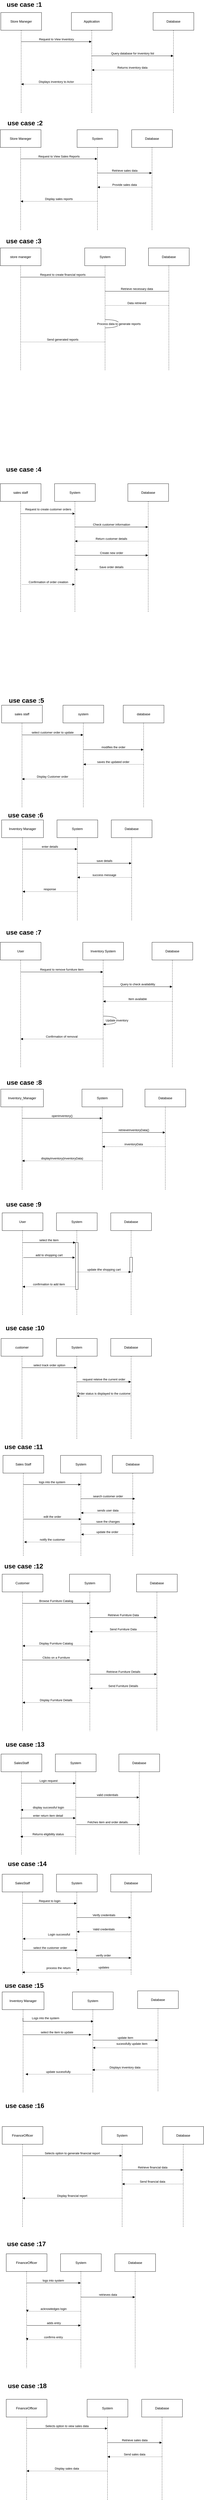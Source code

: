 <mxfile version="24.7.17">
  <diagram id="F6_mnM4_0_9yZCOA1vMV" name="Page-1">
    <mxGraphModel dx="1235" dy="665" grid="0" gridSize="10" guides="1" tooltips="1" connect="1" arrows="1" fold="1" page="1" pageScale="1" pageWidth="1100" pageHeight="850" math="0" shadow="0">
      <root>
        <mxCell id="0" />
        <mxCell id="1" parent="0" />
        <mxCell id="2" value="Store Maneger" style="shape=umlLifeline;perimeter=lifelinePerimeter;whiteSpace=wrap;container=1;dropTarget=0;collapsible=0;recursiveResize=0;outlineConnect=0;portConstraint=eastwest;newEdgeStyle={&quot;edgeStyle&quot;:&quot;elbowEdgeStyle&quot;,&quot;elbow&quot;:&quot;vertical&quot;,&quot;curved&quot;:0,&quot;rounded&quot;:0};size=65;" parent="1" vertex="1">
          <mxGeometry x="2" y="46" width="150" height="368" as="geometry" />
        </mxCell>
        <mxCell id="3" value="Application" style="shape=umlLifeline;perimeter=lifelinePerimeter;whiteSpace=wrap;container=1;dropTarget=0;collapsible=0;recursiveResize=0;outlineConnect=0;portConstraint=eastwest;newEdgeStyle={&quot;edgeStyle&quot;:&quot;elbowEdgeStyle&quot;,&quot;elbow&quot;:&quot;vertical&quot;,&quot;curved&quot;:0,&quot;rounded&quot;:0};size=65;" parent="1" vertex="1">
          <mxGeometry x="262" y="46" width="150" height="368" as="geometry" />
        </mxCell>
        <mxCell id="4" value="Database" style="shape=umlLifeline;perimeter=lifelinePerimeter;whiteSpace=wrap;container=1;dropTarget=0;collapsible=0;recursiveResize=0;outlineConnect=0;portConstraint=eastwest;newEdgeStyle={&quot;edgeStyle&quot;:&quot;elbowEdgeStyle&quot;,&quot;elbow&quot;:&quot;vertical&quot;,&quot;curved&quot;:0,&quot;rounded&quot;:0};size=65;" parent="1" vertex="1">
          <mxGeometry x="563" y="46" width="150" height="368" as="geometry" />
        </mxCell>
        <mxCell id="5" value="Request to View Inventory" style="verticalAlign=bottom;edgeStyle=elbowEdgeStyle;elbow=vertical;curved=0;rounded=0;endArrow=block;" parent="1" source="2" target="3" edge="1">
          <mxGeometry relative="1" as="geometry">
            <Array as="points">
              <mxPoint x="216" y="153" />
            </Array>
          </mxGeometry>
        </mxCell>
        <mxCell id="6" value="Query database for inventory list" style="verticalAlign=bottom;edgeStyle=elbowEdgeStyle;elbow=vertical;curved=0;rounded=0;endArrow=block;" parent="1" source="3" target="4" edge="1">
          <mxGeometry relative="1" as="geometry">
            <Array as="points">
              <mxPoint x="496" y="205" />
            </Array>
          </mxGeometry>
        </mxCell>
        <mxCell id="7" value="Returns inventory data" style="verticalAlign=bottom;edgeStyle=elbowEdgeStyle;elbow=vertical;curved=0;rounded=0;dashed=1;dashPattern=2 3;endArrow=block;" parent="1" source="4" target="3" edge="1">
          <mxGeometry relative="1" as="geometry">
            <Array as="points">
              <mxPoint x="499" y="257" />
            </Array>
          </mxGeometry>
        </mxCell>
        <mxCell id="8" value="Displays inventory to Actor" style="verticalAlign=bottom;edgeStyle=elbowEdgeStyle;elbow=vertical;curved=0;rounded=0;dashed=1;dashPattern=2 3;endArrow=block;" parent="1" source="3" target="2" edge="1">
          <mxGeometry relative="1" as="geometry">
            <Array as="points">
              <mxPoint x="219" y="309" />
            </Array>
          </mxGeometry>
        </mxCell>
        <mxCell id="RKyb7h1duW8nuGHS1bqG-16" value="Store Maneger" style="shape=umlLifeline;perimeter=lifelinePerimeter;whiteSpace=wrap;container=1;dropTarget=0;collapsible=0;recursiveResize=0;outlineConnect=0;portConstraint=eastwest;newEdgeStyle={&quot;edgeStyle&quot;:&quot;elbowEdgeStyle&quot;,&quot;elbow&quot;:&quot;vertical&quot;,&quot;curved&quot;:0,&quot;rounded&quot;:0};size=65;" vertex="1" parent="1">
          <mxGeometry y="476" width="150" height="368" as="geometry" />
        </mxCell>
        <mxCell id="RKyb7h1duW8nuGHS1bqG-17" value="System" style="shape=umlLifeline;perimeter=lifelinePerimeter;whiteSpace=wrap;container=1;dropTarget=0;collapsible=0;recursiveResize=0;outlineConnect=0;portConstraint=eastwest;newEdgeStyle={&quot;edgeStyle&quot;:&quot;elbowEdgeStyle&quot;,&quot;elbow&quot;:&quot;vertical&quot;,&quot;curved&quot;:0,&quot;rounded&quot;:0};size=65;" vertex="1" parent="1">
          <mxGeometry x="283" y="476" width="150" height="368" as="geometry" />
        </mxCell>
        <mxCell id="RKyb7h1duW8nuGHS1bqG-18" value="Database" style="shape=umlLifeline;perimeter=lifelinePerimeter;whiteSpace=wrap;container=1;dropTarget=0;collapsible=0;recursiveResize=0;outlineConnect=0;portConstraint=eastwest;newEdgeStyle={&quot;edgeStyle&quot;:&quot;elbowEdgeStyle&quot;,&quot;elbow&quot;:&quot;vertical&quot;,&quot;curved&quot;:0,&quot;rounded&quot;:0};size=65;" vertex="1" parent="1">
          <mxGeometry x="484" y="476" width="150" height="368" as="geometry" />
        </mxCell>
        <mxCell id="RKyb7h1duW8nuGHS1bqG-19" value="Request to View Sales Reports" style="verticalAlign=bottom;edgeStyle=elbowEdgeStyle;elbow=vertical;curved=0;rounded=0;endArrow=block;" edge="1" parent="1" source="RKyb7h1duW8nuGHS1bqG-16" target="RKyb7h1duW8nuGHS1bqG-17">
          <mxGeometry relative="1" as="geometry">
            <Array as="points">
              <mxPoint x="225" y="583" />
            </Array>
          </mxGeometry>
        </mxCell>
        <mxCell id="RKyb7h1duW8nuGHS1bqG-20" value="Retrieve sales data" style="verticalAlign=bottom;edgeStyle=elbowEdgeStyle;elbow=vertical;curved=0;rounded=0;endArrow=block;" edge="1" parent="1" source="RKyb7h1duW8nuGHS1bqG-17" target="RKyb7h1duW8nuGHS1bqG-18">
          <mxGeometry relative="1" as="geometry">
            <Array as="points">
              <mxPoint x="467" y="635" />
            </Array>
          </mxGeometry>
        </mxCell>
        <mxCell id="RKyb7h1duW8nuGHS1bqG-21" value="Provide sales data" style="verticalAlign=bottom;edgeStyle=elbowEdgeStyle;elbow=vertical;curved=0;rounded=0;dashed=1;dashPattern=2 3;endArrow=block;" edge="1" parent="1" source="RKyb7h1duW8nuGHS1bqG-18" target="RKyb7h1duW8nuGHS1bqG-17">
          <mxGeometry relative="1" as="geometry">
            <Array as="points">
              <mxPoint x="470" y="687" />
            </Array>
          </mxGeometry>
        </mxCell>
        <mxCell id="RKyb7h1duW8nuGHS1bqG-22" value="Display sales reports" style="verticalAlign=bottom;edgeStyle=elbowEdgeStyle;elbow=vertical;curved=0;rounded=0;dashed=1;dashPattern=2 3;endArrow=block;" edge="1" parent="1" source="RKyb7h1duW8nuGHS1bqG-17" target="RKyb7h1duW8nuGHS1bqG-16">
          <mxGeometry relative="1" as="geometry">
            <Array as="points">
              <mxPoint x="228" y="739" />
            </Array>
          </mxGeometry>
        </mxCell>
        <mxCell id="RKyb7h1duW8nuGHS1bqG-23" value="&lt;font style=&quot;font-size: 24px;&quot;&gt;&lt;b&gt;use case :2&lt;/b&gt;&lt;/font&gt;" style="text;html=1;align=center;verticalAlign=middle;whiteSpace=wrap;rounded=0;" vertex="1" parent="1">
          <mxGeometry x="5" y="435" width="173" height="34" as="geometry" />
        </mxCell>
        <mxCell id="RKyb7h1duW8nuGHS1bqG-24" value="&lt;font style=&quot;font-size: 24px;&quot;&gt;&lt;b&gt;use case :1&lt;/b&gt;&lt;/font&gt;" style="text;html=1;align=center;verticalAlign=middle;whiteSpace=wrap;rounded=0;" vertex="1" parent="1">
          <mxGeometry x="2" width="173" height="34" as="geometry" />
        </mxCell>
        <mxCell id="RKyb7h1duW8nuGHS1bqG-25" value="&lt;font style=&quot;font-size: 24px;&quot;&gt;&lt;b&gt;use case :3&lt;/b&gt;&lt;/font&gt;" style="text;html=1;align=center;verticalAlign=middle;whiteSpace=wrap;rounded=0;" vertex="1" parent="1">
          <mxGeometry y="868" width="173" height="34" as="geometry" />
        </mxCell>
        <mxCell id="RKyb7h1duW8nuGHS1bqG-26" value="store maneger" style="shape=umlLifeline;perimeter=lifelinePerimeter;whiteSpace=wrap;container=1;dropTarget=0;collapsible=0;recursiveResize=0;outlineConnect=0;portConstraint=eastwest;newEdgeStyle={&quot;edgeStyle&quot;:&quot;elbowEdgeStyle&quot;,&quot;elbow&quot;:&quot;vertical&quot;,&quot;curved&quot;:0,&quot;rounded&quot;:0};size=65;" vertex="1" parent="1">
          <mxGeometry y="910" width="150" height="450" as="geometry" />
        </mxCell>
        <mxCell id="RKyb7h1duW8nuGHS1bqG-27" value="System" style="shape=umlLifeline;perimeter=lifelinePerimeter;whiteSpace=wrap;container=1;dropTarget=0;collapsible=0;recursiveResize=0;outlineConnect=0;portConstraint=eastwest;newEdgeStyle={&quot;edgeStyle&quot;:&quot;elbowEdgeStyle&quot;,&quot;elbow&quot;:&quot;vertical&quot;,&quot;curved&quot;:0,&quot;rounded&quot;:0};size=65;" vertex="1" parent="1">
          <mxGeometry x="311" y="910" width="150" height="450" as="geometry" />
        </mxCell>
        <mxCell id="RKyb7h1duW8nuGHS1bqG-28" value="Database" style="shape=umlLifeline;perimeter=lifelinePerimeter;whiteSpace=wrap;container=1;dropTarget=0;collapsible=0;recursiveResize=0;outlineConnect=0;portConstraint=eastwest;newEdgeStyle={&quot;edgeStyle&quot;:&quot;elbowEdgeStyle&quot;,&quot;elbow&quot;:&quot;vertical&quot;,&quot;curved&quot;:0,&quot;rounded&quot;:0};size=65;" vertex="1" parent="1">
          <mxGeometry x="546" y="910" width="150" height="450" as="geometry" />
        </mxCell>
        <mxCell id="RKyb7h1duW8nuGHS1bqG-29" value="Request to create financial reports" style="verticalAlign=bottom;edgeStyle=elbowEdgeStyle;elbow=vertical;curved=0;rounded=0;endArrow=none;" edge="1" parent="1" source="RKyb7h1duW8nuGHS1bqG-26" target="RKyb7h1duW8nuGHS1bqG-27">
          <mxGeometry relative="1" as="geometry">
            <Array as="points">
              <mxPoint x="241" y="1017" />
            </Array>
          </mxGeometry>
        </mxCell>
        <mxCell id="RKyb7h1duW8nuGHS1bqG-30" value="Retrieve necessary data" style="verticalAlign=bottom;edgeStyle=elbowEdgeStyle;elbow=vertical;curved=0;rounded=0;endArrow=none;" edge="1" parent="1" source="RKyb7h1duW8nuGHS1bqG-27" target="RKyb7h1duW8nuGHS1bqG-28">
          <mxGeometry relative="1" as="geometry">
            <Array as="points">
              <mxPoint x="514" y="1069" />
            </Array>
          </mxGeometry>
        </mxCell>
        <mxCell id="RKyb7h1duW8nuGHS1bqG-31" value="Data retrieved" style="verticalAlign=bottom;edgeStyle=elbowEdgeStyle;elbow=vertical;curved=0;rounded=0;endArrow=none;dashed=1;dashPattern=2 3;" edge="1" parent="1" source="RKyb7h1duW8nuGHS1bqG-28" target="RKyb7h1duW8nuGHS1bqG-27">
          <mxGeometry relative="1" as="geometry">
            <Array as="points">
              <mxPoint x="514" y="1121" />
            </Array>
          </mxGeometry>
        </mxCell>
        <mxCell id="RKyb7h1duW8nuGHS1bqG-32" value="Process data to generate reports" style="curved=1;endArrow=none;" edge="1" parent="1" source="RKyb7h1duW8nuGHS1bqG-27" target="RKyb7h1duW8nuGHS1bqG-27">
          <mxGeometry relative="1" as="geometry">
            <Array as="points">
              <mxPoint x="437" y="1173" />
              <mxPoint x="437" y="1203" />
            </Array>
          </mxGeometry>
        </mxCell>
        <mxCell id="RKyb7h1duW8nuGHS1bqG-33" value="Send generated reports" style="verticalAlign=bottom;edgeStyle=elbowEdgeStyle;elbow=vertical;curved=0;rounded=0;endArrow=none;dashed=1;dashPattern=2 3;" edge="1" parent="1" source="RKyb7h1duW8nuGHS1bqG-27" target="RKyb7h1duW8nuGHS1bqG-26">
          <mxGeometry relative="1" as="geometry">
            <Array as="points">
              <mxPoint x="241" y="1255" />
            </Array>
          </mxGeometry>
        </mxCell>
        <mxCell id="RKyb7h1duW8nuGHS1bqG-34" value="&lt;font style=&quot;font-size: 24px;&quot;&gt;&lt;b&gt;use case :4&lt;/b&gt;&lt;/font&gt;" style="text;html=1;align=center;verticalAlign=middle;whiteSpace=wrap;rounded=0;" vertex="1" parent="1">
          <mxGeometry y="1706" width="173" height="34" as="geometry" />
        </mxCell>
        <mxCell id="RKyb7h1duW8nuGHS1bqG-35" value="sales staff" style="shape=umlLifeline;perimeter=lifelinePerimeter;whiteSpace=wrap;container=1;dropTarget=0;collapsible=0;recursiveResize=0;outlineConnect=0;portConstraint=eastwest;newEdgeStyle={&quot;edgeStyle&quot;:&quot;elbowEdgeStyle&quot;,&quot;elbow&quot;:&quot;vertical&quot;,&quot;curved&quot;:0,&quot;rounded&quot;:0};size=65;" vertex="1" parent="1">
          <mxGeometry y="1775" width="150" height="472" as="geometry" />
        </mxCell>
        <mxCell id="RKyb7h1duW8nuGHS1bqG-36" value="System" style="shape=umlLifeline;perimeter=lifelinePerimeter;whiteSpace=wrap;container=1;dropTarget=0;collapsible=0;recursiveResize=0;outlineConnect=0;portConstraint=eastwest;newEdgeStyle={&quot;edgeStyle&quot;:&quot;elbowEdgeStyle&quot;,&quot;elbow&quot;:&quot;vertical&quot;,&quot;curved&quot;:0,&quot;rounded&quot;:0};size=65;" vertex="1" parent="1">
          <mxGeometry x="200" y="1775" width="150" height="472" as="geometry" />
        </mxCell>
        <mxCell id="RKyb7h1duW8nuGHS1bqG-37" value="Database" style="shape=umlLifeline;perimeter=lifelinePerimeter;whiteSpace=wrap;container=1;dropTarget=0;collapsible=0;recursiveResize=0;outlineConnect=0;portConstraint=eastwest;newEdgeStyle={&quot;edgeStyle&quot;:&quot;elbowEdgeStyle&quot;,&quot;elbow&quot;:&quot;vertical&quot;,&quot;curved&quot;:0,&quot;rounded&quot;:0};size=65;" vertex="1" parent="1">
          <mxGeometry x="470" y="1775" width="150" height="472" as="geometry" />
        </mxCell>
        <mxCell id="RKyb7h1duW8nuGHS1bqG-38" value="Check customer information" style="verticalAlign=bottom;edgeStyle=elbowEdgeStyle;elbow=vertical;curved=0;rounded=0;endArrow=block;" edge="1" parent="1" source="RKyb7h1duW8nuGHS1bqG-36" target="RKyb7h1duW8nuGHS1bqG-37">
          <mxGeometry relative="1" as="geometry">
            <Array as="points">
              <mxPoint x="419" y="1934" />
            </Array>
          </mxGeometry>
        </mxCell>
        <mxCell id="RKyb7h1duW8nuGHS1bqG-39" value="Return customer details" style="verticalAlign=bottom;edgeStyle=elbowEdgeStyle;elbow=vertical;curved=0;rounded=0;dashed=1;dashPattern=2 3;endArrow=block;" edge="1" parent="1" source="RKyb7h1duW8nuGHS1bqG-37" target="RKyb7h1duW8nuGHS1bqG-36">
          <mxGeometry relative="1" as="geometry">
            <Array as="points">
              <mxPoint x="422" y="1986" />
            </Array>
          </mxGeometry>
        </mxCell>
        <mxCell id="RKyb7h1duW8nuGHS1bqG-40" value="Create new order" style="verticalAlign=bottom;edgeStyle=elbowEdgeStyle;elbow=vertical;curved=0;rounded=0;endArrow=block;" edge="1" parent="1" source="RKyb7h1duW8nuGHS1bqG-36" target="RKyb7h1duW8nuGHS1bqG-37">
          <mxGeometry relative="1" as="geometry">
            <Array as="points">
              <mxPoint x="419" y="2038" />
            </Array>
          </mxGeometry>
        </mxCell>
        <mxCell id="RKyb7h1duW8nuGHS1bqG-41" value="Save order details" style="verticalAlign=bottom;edgeStyle=elbowEdgeStyle;elbow=vertical;curved=0;rounded=0;dashed=1;dashPattern=2 3;endArrow=block;" edge="1" parent="1" source="RKyb7h1duW8nuGHS1bqG-37" target="RKyb7h1duW8nuGHS1bqG-36">
          <mxGeometry relative="1" as="geometry">
            <Array as="points">
              <mxPoint x="422" y="2090" />
            </Array>
          </mxGeometry>
        </mxCell>
        <mxCell id="RKyb7h1duW8nuGHS1bqG-42" value="" style="endArrow=classic;html=1;rounded=0;" edge="1" parent="1" source="RKyb7h1duW8nuGHS1bqG-35" target="RKyb7h1duW8nuGHS1bqG-36">
          <mxGeometry width="50" height="50" relative="1" as="geometry">
            <mxPoint x="480" y="2015" as="sourcePoint" />
            <mxPoint x="530" y="1965" as="targetPoint" />
            <Array as="points">
              <mxPoint x="180" y="1885" />
            </Array>
          </mxGeometry>
        </mxCell>
        <mxCell id="RKyb7h1duW8nuGHS1bqG-43" value="&lt;span style=&quot;font-family: Helvetica; font-size: 11px; font-style: normal; font-variant-ligatures: normal; font-variant-caps: normal; font-weight: 400; letter-spacing: normal; orphans: 2; text-align: center; text-indent: 0px; text-transform: none; widows: 2; word-spacing: 0px; -webkit-text-stroke-width: 0px; white-space: nowrap; text-decoration-thickness: initial; text-decoration-style: initial; text-decoration-color: initial; float: none; display: inline !important; background-color: rgb(255, 255, 255);&quot;&gt;Request to create customer orders&lt;/span&gt;" style="text;whiteSpace=wrap;html=1;" vertex="1" parent="1">
          <mxGeometry x="90" y="1855" width="200" height="40" as="geometry" />
        </mxCell>
        <mxCell id="RKyb7h1duW8nuGHS1bqG-44" value="Confirmation of order creation" style="verticalAlign=bottom;edgeStyle=elbowEdgeStyle;elbow=vertical;curved=0;rounded=0;dashed=1;dashPattern=2 3;endArrow=block;" edge="1" parent="1" target="RKyb7h1duW8nuGHS1bqG-36">
          <mxGeometry relative="1" as="geometry">
            <Array as="points">
              <mxPoint x="324" y="2145" />
            </Array>
            <mxPoint x="80" y="2145" as="sourcePoint" />
            <mxPoint x="450" y="2145" as="targetPoint" />
          </mxGeometry>
        </mxCell>
        <mxCell id="RKyb7h1duW8nuGHS1bqG-45" value="&lt;font style=&quot;font-size: 24px;&quot;&gt;&lt;b&gt;use case :5&lt;/b&gt;&lt;/font&gt;" style="text;html=1;align=center;verticalAlign=middle;whiteSpace=wrap;rounded=0;" vertex="1" parent="1">
          <mxGeometry x="10" y="2554" width="173" height="34" as="geometry" />
        </mxCell>
        <mxCell id="RKyb7h1duW8nuGHS1bqG-46" value="sales staff" style="shape=umlLifeline;perimeter=lifelinePerimeter;whiteSpace=wrap;container=1;dropTarget=0;collapsible=0;recursiveResize=0;outlineConnect=0;portConstraint=eastwest;newEdgeStyle={&quot;edgeStyle&quot;:&quot;elbowEdgeStyle&quot;,&quot;elbow&quot;:&quot;vertical&quot;,&quot;curved&quot;:0,&quot;rounded&quot;:0};size=65;" vertex="1" parent="1">
          <mxGeometry x="5" y="2588" width="150" height="376" as="geometry" />
        </mxCell>
        <mxCell id="RKyb7h1duW8nuGHS1bqG-47" value="system" style="shape=umlLifeline;perimeter=lifelinePerimeter;whiteSpace=wrap;container=1;dropTarget=0;collapsible=0;recursiveResize=0;outlineConnect=0;portConstraint=eastwest;newEdgeStyle={&quot;edgeStyle&quot;:&quot;elbowEdgeStyle&quot;,&quot;elbow&quot;:&quot;vertical&quot;,&quot;curved&quot;:0,&quot;rounded&quot;:0};size=65;" vertex="1" parent="1">
          <mxGeometry x="231" y="2588" width="150" height="376" as="geometry" />
        </mxCell>
        <mxCell id="RKyb7h1duW8nuGHS1bqG-48" value="database" style="shape=umlLifeline;perimeter=lifelinePerimeter;whiteSpace=wrap;container=1;dropTarget=0;collapsible=0;recursiveResize=0;outlineConnect=0;portConstraint=eastwest;newEdgeStyle={&quot;edgeStyle&quot;:&quot;elbowEdgeStyle&quot;,&quot;elbow&quot;:&quot;vertical&quot;,&quot;curved&quot;:0,&quot;rounded&quot;:0};size=65;" vertex="1" parent="1">
          <mxGeometry x="453" y="2588" width="150" height="376" as="geometry" />
        </mxCell>
        <mxCell id="RKyb7h1duW8nuGHS1bqG-49" value="select customer order to update" style="verticalAlign=bottom;edgeStyle=elbowEdgeStyle;elbow=vertical;curved=0;rounded=0;endArrow=block;" edge="1" parent="1" source="RKyb7h1duW8nuGHS1bqG-46" target="RKyb7h1duW8nuGHS1bqG-47">
          <mxGeometry relative="1" as="geometry">
            <Array as="points">
              <mxPoint x="202" y="2697" />
            </Array>
          </mxGeometry>
        </mxCell>
        <mxCell id="RKyb7h1duW8nuGHS1bqG-50" value="modifies the order" style="verticalAlign=bottom;edgeStyle=elbowEdgeStyle;elbow=vertical;curved=0;rounded=0;endArrow=block;" edge="1" parent="1" source="RKyb7h1duW8nuGHS1bqG-47" target="RKyb7h1duW8nuGHS1bqG-48">
          <mxGeometry relative="1" as="geometry">
            <Array as="points">
              <mxPoint x="426" y="2751" />
            </Array>
          </mxGeometry>
        </mxCell>
        <mxCell id="RKyb7h1duW8nuGHS1bqG-51" value=" saves the updated order" style="verticalAlign=bottom;edgeStyle=elbowEdgeStyle;elbow=vertical;curved=0;rounded=0;dashed=1;dashPattern=2 3;endArrow=block;" edge="1" parent="1" source="RKyb7h1duW8nuGHS1bqG-48" target="RKyb7h1duW8nuGHS1bqG-47">
          <mxGeometry relative="1" as="geometry">
            <Array as="points">
              <mxPoint x="429" y="2805" />
            </Array>
          </mxGeometry>
        </mxCell>
        <mxCell id="RKyb7h1duW8nuGHS1bqG-52" value="Display Customer order" style="verticalAlign=bottom;edgeStyle=elbowEdgeStyle;elbow=vertical;curved=0;rounded=0;dashed=1;dashPattern=2 3;endArrow=block;" edge="1" parent="1" source="RKyb7h1duW8nuGHS1bqG-47" target="RKyb7h1duW8nuGHS1bqG-46">
          <mxGeometry relative="1" as="geometry">
            <Array as="points">
              <mxPoint x="205" y="2859" />
            </Array>
          </mxGeometry>
        </mxCell>
        <mxCell id="RKyb7h1duW8nuGHS1bqG-53" value="&lt;font style=&quot;font-size: 24px;&quot;&gt;&lt;b&gt;use case :6&lt;/b&gt;&lt;/font&gt;" style="text;html=1;align=center;verticalAlign=middle;whiteSpace=wrap;rounded=0;" vertex="1" parent="1">
          <mxGeometry x="7" y="2975" width="173" height="34" as="geometry" />
        </mxCell>
        <mxCell id="RKyb7h1duW8nuGHS1bqG-54" value="Inventory Manager" style="shape=umlLifeline;perimeter=lifelinePerimeter;whiteSpace=wrap;container=1;dropTarget=0;collapsible=0;recursiveResize=0;outlineConnect=0;portConstraint=eastwest;newEdgeStyle={&quot;edgeStyle&quot;:&quot;elbowEdgeStyle&quot;,&quot;elbow&quot;:&quot;vertical&quot;,&quot;curved&quot;:0,&quot;rounded&quot;:0};size=65;" vertex="1" parent="1">
          <mxGeometry x="5" y="3009" width="154" height="368" as="geometry" />
        </mxCell>
        <mxCell id="RKyb7h1duW8nuGHS1bqG-55" value="System" style="shape=umlLifeline;perimeter=lifelinePerimeter;whiteSpace=wrap;container=1;dropTarget=0;collapsible=0;recursiveResize=0;outlineConnect=0;portConstraint=eastwest;newEdgeStyle={&quot;edgeStyle&quot;:&quot;elbowEdgeStyle&quot;,&quot;elbow&quot;:&quot;vertical&quot;,&quot;curved&quot;:0,&quot;rounded&quot;:0};size=65;" vertex="1" parent="1">
          <mxGeometry x="209" y="3009" width="150" height="368" as="geometry" />
        </mxCell>
        <mxCell id="RKyb7h1duW8nuGHS1bqG-56" value="Database" style="shape=umlLifeline;perimeter=lifelinePerimeter;whiteSpace=wrap;container=1;dropTarget=0;collapsible=0;recursiveResize=0;outlineConnect=0;portConstraint=eastwest;newEdgeStyle={&quot;edgeStyle&quot;:&quot;elbowEdgeStyle&quot;,&quot;elbow&quot;:&quot;vertical&quot;,&quot;curved&quot;:0,&quot;rounded&quot;:0};size=65;" vertex="1" parent="1">
          <mxGeometry x="409" y="3009" width="150" height="368" as="geometry" />
        </mxCell>
        <mxCell id="RKyb7h1duW8nuGHS1bqG-57" value="enter details" style="verticalAlign=bottom;edgeStyle=elbowEdgeStyle;elbow=vertical;curved=0;rounded=0;endArrow=block;" edge="1" parent="1" source="RKyb7h1duW8nuGHS1bqG-54" target="RKyb7h1duW8nuGHS1bqG-55">
          <mxGeometry relative="1" as="geometry">
            <Array as="points">
              <mxPoint x="192" y="3116" />
            </Array>
          </mxGeometry>
        </mxCell>
        <mxCell id="RKyb7h1duW8nuGHS1bqG-58" value="save details" style="verticalAlign=bottom;edgeStyle=elbowEdgeStyle;elbow=vertical;curved=0;rounded=0;endArrow=block;" edge="1" parent="1" source="RKyb7h1duW8nuGHS1bqG-55" target="RKyb7h1duW8nuGHS1bqG-56">
          <mxGeometry relative="1" as="geometry">
            <Array as="points">
              <mxPoint x="393" y="3168" />
            </Array>
          </mxGeometry>
        </mxCell>
        <mxCell id="RKyb7h1duW8nuGHS1bqG-59" value="success message" style="verticalAlign=bottom;edgeStyle=elbowEdgeStyle;elbow=vertical;curved=0;rounded=0;dashed=1;dashPattern=2 3;endArrow=block;" edge="1" parent="1" source="RKyb7h1duW8nuGHS1bqG-56" target="RKyb7h1duW8nuGHS1bqG-55">
          <mxGeometry relative="1" as="geometry">
            <Array as="points">
              <mxPoint x="396" y="3220" />
            </Array>
          </mxGeometry>
        </mxCell>
        <mxCell id="RKyb7h1duW8nuGHS1bqG-60" value="response" style="verticalAlign=bottom;edgeStyle=elbowEdgeStyle;elbow=vertical;curved=0;rounded=0;dashed=1;dashPattern=2 3;endArrow=block;" edge="1" parent="1" source="RKyb7h1duW8nuGHS1bqG-55" target="RKyb7h1duW8nuGHS1bqG-54">
          <mxGeometry relative="1" as="geometry">
            <Array as="points">
              <mxPoint x="195" y="3272" />
            </Array>
          </mxGeometry>
        </mxCell>
        <mxCell id="RKyb7h1duW8nuGHS1bqG-61" value="&lt;font style=&quot;font-size: 24px;&quot;&gt;&lt;b&gt;use case :7&lt;/b&gt;&lt;/font&gt;" style="text;html=1;align=center;verticalAlign=middle;whiteSpace=wrap;rounded=0;" vertex="1" parent="1">
          <mxGeometry y="3405" width="173" height="34" as="geometry" />
        </mxCell>
        <mxCell id="RKyb7h1duW8nuGHS1bqG-62" value="User" style="shape=umlLifeline;perimeter=lifelinePerimeter;whiteSpace=wrap;container=1;dropTarget=0;collapsible=0;recursiveResize=0;outlineConnect=0;portConstraint=eastwest;newEdgeStyle={&quot;edgeStyle&quot;:&quot;elbowEdgeStyle&quot;,&quot;elbow&quot;:&quot;vertical&quot;,&quot;curved&quot;:0,&quot;rounded&quot;:0};size=65;" vertex="1" parent="1">
          <mxGeometry y="3458" width="150" height="460" as="geometry" />
        </mxCell>
        <mxCell id="RKyb7h1duW8nuGHS1bqG-63" value="Inventory System" style="shape=umlLifeline;perimeter=lifelinePerimeter;whiteSpace=wrap;container=1;dropTarget=0;collapsible=0;recursiveResize=0;outlineConnect=0;portConstraint=eastwest;newEdgeStyle={&quot;edgeStyle&quot;:&quot;elbowEdgeStyle&quot;,&quot;elbow&quot;:&quot;vertical&quot;,&quot;curved&quot;:0,&quot;rounded&quot;:0};size=65;" vertex="1" parent="1">
          <mxGeometry x="304" y="3458" width="150" height="460" as="geometry" />
        </mxCell>
        <mxCell id="RKyb7h1duW8nuGHS1bqG-64" value="Database" style="shape=umlLifeline;perimeter=lifelinePerimeter;whiteSpace=wrap;container=1;dropTarget=0;collapsible=0;recursiveResize=0;outlineConnect=0;portConstraint=eastwest;newEdgeStyle={&quot;edgeStyle&quot;:&quot;elbowEdgeStyle&quot;,&quot;elbow&quot;:&quot;vertical&quot;,&quot;curved&quot;:0,&quot;rounded&quot;:0};size=65;" vertex="1" parent="1">
          <mxGeometry x="559" y="3458" width="150" height="460" as="geometry" />
        </mxCell>
        <mxCell id="RKyb7h1duW8nuGHS1bqG-65" value="Request to remove furniture item" style="verticalAlign=bottom;edgeStyle=elbowEdgeStyle;elbow=vertical;curved=0;rounded=0;endArrow=block;" edge="1" parent="1" source="RKyb7h1duW8nuGHS1bqG-62" target="RKyb7h1duW8nuGHS1bqG-63">
          <mxGeometry relative="1" as="geometry">
            <Array as="points">
              <mxPoint x="236" y="3567" />
            </Array>
          </mxGeometry>
        </mxCell>
        <mxCell id="RKyb7h1duW8nuGHS1bqG-66" value="Query to check availability" style="verticalAlign=bottom;edgeStyle=elbowEdgeStyle;elbow=vertical;curved=0;rounded=0;endArrow=block;" edge="1" parent="1" source="RKyb7h1duW8nuGHS1bqG-63" target="RKyb7h1duW8nuGHS1bqG-64">
          <mxGeometry relative="1" as="geometry">
            <Array as="points">
              <mxPoint x="515" y="3621" />
            </Array>
          </mxGeometry>
        </mxCell>
        <mxCell id="RKyb7h1duW8nuGHS1bqG-67" value="Item available" style="verticalAlign=bottom;edgeStyle=elbowEdgeStyle;elbow=vertical;curved=0;rounded=0;dashed=1;dashPattern=2 3;endArrow=block;" edge="1" parent="1" source="RKyb7h1duW8nuGHS1bqG-64" target="RKyb7h1duW8nuGHS1bqG-63">
          <mxGeometry relative="1" as="geometry">
            <Array as="points">
              <mxPoint x="518" y="3675" />
            </Array>
          </mxGeometry>
        </mxCell>
        <mxCell id="RKyb7h1duW8nuGHS1bqG-68" value="Update inventory" style="curved=1;endArrow=block;" edge="1" parent="1" source="RKyb7h1duW8nuGHS1bqG-63" target="RKyb7h1duW8nuGHS1bqG-63">
          <mxGeometry relative="1" as="geometry">
            <Array as="points">
              <mxPoint x="430" y="3729" />
              <mxPoint x="430" y="3759" />
            </Array>
          </mxGeometry>
        </mxCell>
        <mxCell id="RKyb7h1duW8nuGHS1bqG-69" value="Confirmation of removal" style="verticalAlign=bottom;edgeStyle=elbowEdgeStyle;elbow=vertical;curved=0;rounded=0;dashed=1;dashPattern=2 3;endArrow=block;" edge="1" parent="1" source="RKyb7h1duW8nuGHS1bqG-63" target="RKyb7h1duW8nuGHS1bqG-62">
          <mxGeometry relative="1" as="geometry">
            <Array as="points">
              <mxPoint x="239" y="3813" />
            </Array>
          </mxGeometry>
        </mxCell>
        <mxCell id="RKyb7h1duW8nuGHS1bqG-70" value="&lt;font style=&quot;font-size: 24px;&quot;&gt;&lt;b&gt;use case :8&lt;/b&gt;&lt;/font&gt;" style="text;html=1;align=center;verticalAlign=middle;whiteSpace=wrap;rounded=0;" vertex="1" parent="1">
          <mxGeometry x="2" y="3956" width="173" height="34" as="geometry" />
        </mxCell>
        <mxCell id="RKyb7h1duW8nuGHS1bqG-71" value="Inventory_Manager" style="shape=umlLifeline;perimeter=lifelinePerimeter;whiteSpace=wrap;container=1;dropTarget=0;collapsible=0;recursiveResize=0;outlineConnect=0;portConstraint=eastwest;newEdgeStyle={&quot;edgeStyle&quot;:&quot;elbowEdgeStyle&quot;,&quot;elbow&quot;:&quot;vertical&quot;,&quot;curved&quot;:0,&quot;rounded&quot;:0};size=65;" vertex="1" parent="1">
          <mxGeometry x="2" y="3997" width="157" height="368" as="geometry" />
        </mxCell>
        <mxCell id="RKyb7h1duW8nuGHS1bqG-72" value="System" style="shape=umlLifeline;perimeter=lifelinePerimeter;whiteSpace=wrap;container=1;dropTarget=0;collapsible=0;recursiveResize=0;outlineConnect=0;portConstraint=eastwest;newEdgeStyle={&quot;edgeStyle&quot;:&quot;elbowEdgeStyle&quot;,&quot;elbow&quot;:&quot;vertical&quot;,&quot;curved&quot;:0,&quot;rounded&quot;:0};size=65;" vertex="1" parent="1">
          <mxGeometry x="301" y="3997" width="150" height="368" as="geometry" />
        </mxCell>
        <mxCell id="RKyb7h1duW8nuGHS1bqG-73" value="Database" style="shape=umlLifeline;perimeter=lifelinePerimeter;whiteSpace=wrap;container=1;dropTarget=0;collapsible=0;recursiveResize=0;outlineConnect=0;portConstraint=eastwest;newEdgeStyle={&quot;edgeStyle&quot;:&quot;elbowEdgeStyle&quot;,&quot;elbow&quot;:&quot;vertical&quot;,&quot;curved&quot;:0,&quot;rounded&quot;:0};size=65;" vertex="1" parent="1">
          <mxGeometry x="533" y="3997" width="150" height="368" as="geometry" />
        </mxCell>
        <mxCell id="RKyb7h1duW8nuGHS1bqG-74" value="openInventory()" style="verticalAlign=bottom;edgeStyle=elbowEdgeStyle;elbow=vertical;curved=0;rounded=0;endArrow=block;" edge="1" parent="1" source="RKyb7h1duW8nuGHS1bqG-71" target="RKyb7h1duW8nuGHS1bqG-72">
          <mxGeometry relative="1" as="geometry">
            <Array as="points">
              <mxPoint x="235" y="4104" />
            </Array>
          </mxGeometry>
        </mxCell>
        <mxCell id="RKyb7h1duW8nuGHS1bqG-75" value="retrieveInventoryData()" style="verticalAlign=bottom;edgeStyle=elbowEdgeStyle;elbow=vertical;curved=0;rounded=0;endArrow=block;" edge="1" parent="1" source="RKyb7h1duW8nuGHS1bqG-72" target="RKyb7h1duW8nuGHS1bqG-73">
          <mxGeometry relative="1" as="geometry">
            <Array as="points">
              <mxPoint x="502" y="4156" />
            </Array>
          </mxGeometry>
        </mxCell>
        <mxCell id="RKyb7h1duW8nuGHS1bqG-76" value="inventoryData" style="verticalAlign=bottom;edgeStyle=elbowEdgeStyle;elbow=vertical;curved=0;rounded=0;dashed=1;dashPattern=2 3;endArrow=block;" edge="1" parent="1" source="RKyb7h1duW8nuGHS1bqG-73" target="RKyb7h1duW8nuGHS1bqG-72">
          <mxGeometry relative="1" as="geometry">
            <Array as="points">
              <mxPoint x="505" y="4208" />
            </Array>
          </mxGeometry>
        </mxCell>
        <mxCell id="RKyb7h1duW8nuGHS1bqG-77" value="displayInventory(inventoryData)" style="verticalAlign=bottom;edgeStyle=elbowEdgeStyle;elbow=vertical;curved=0;rounded=0;dashed=1;dashPattern=2 3;endArrow=block;" edge="1" parent="1" source="RKyb7h1duW8nuGHS1bqG-72" target="RKyb7h1duW8nuGHS1bqG-71">
          <mxGeometry relative="1" as="geometry">
            <Array as="points">
              <mxPoint x="238" y="4260" />
            </Array>
          </mxGeometry>
        </mxCell>
        <mxCell id="RKyb7h1duW8nuGHS1bqG-78" value="&lt;font style=&quot;font-size: 24px;&quot;&gt;&lt;b&gt;use case :9&lt;/b&gt;&lt;/font&gt;" style="text;html=1;align=center;verticalAlign=middle;whiteSpace=wrap;rounded=0;" vertex="1" parent="1">
          <mxGeometry y="4403" width="173" height="34" as="geometry" />
        </mxCell>
        <mxCell id="RKyb7h1duW8nuGHS1bqG-79" value="User" style="shape=umlLifeline;perimeter=lifelinePerimeter;whiteSpace=wrap;container=1;dropTarget=0;collapsible=0;recursiveResize=0;outlineConnect=0;portConstraint=eastwest;newEdgeStyle={&quot;edgeStyle&quot;:&quot;elbowEdgeStyle&quot;,&quot;elbow&quot;:&quot;vertical&quot;,&quot;curved&quot;:0,&quot;rounded&quot;:0};size=65;" vertex="1" parent="1">
          <mxGeometry x="7" y="4451" width="150" height="376" as="geometry" />
        </mxCell>
        <mxCell id="RKyb7h1duW8nuGHS1bqG-80" value="System" style="shape=umlLifeline;perimeter=lifelinePerimeter;whiteSpace=wrap;container=1;dropTarget=0;collapsible=0;recursiveResize=0;outlineConnect=0;portConstraint=eastwest;newEdgeStyle={&quot;edgeStyle&quot;:&quot;elbowEdgeStyle&quot;,&quot;elbow&quot;:&quot;vertical&quot;,&quot;curved&quot;:0,&quot;rounded&quot;:0};size=65;" vertex="1" parent="1">
          <mxGeometry x="207" y="4451" width="150" height="376" as="geometry" />
        </mxCell>
        <mxCell id="RKyb7h1duW8nuGHS1bqG-81" value="" style="points=[];perimeter=orthogonalPerimeter;outlineConnect=0;targetShapes=umlLifeline;portConstraint=eastwest;newEdgeStyle={&quot;edgeStyle&quot;:&quot;elbowEdgeStyle&quot;,&quot;elbow&quot;:&quot;vertical&quot;,&quot;curved&quot;:0,&quot;rounded&quot;:0}" vertex="1" parent="RKyb7h1duW8nuGHS1bqG-80">
          <mxGeometry x="70" y="109" width="10" height="172" as="geometry" />
        </mxCell>
        <mxCell id="RKyb7h1duW8nuGHS1bqG-82" value="Database" style="shape=umlLifeline;perimeter=lifelinePerimeter;whiteSpace=wrap;container=1;dropTarget=0;collapsible=0;recursiveResize=0;outlineConnect=0;portConstraint=eastwest;newEdgeStyle={&quot;edgeStyle&quot;:&quot;elbowEdgeStyle&quot;,&quot;elbow&quot;:&quot;vertical&quot;,&quot;curved&quot;:0,&quot;rounded&quot;:0};size=65;" vertex="1" parent="1">
          <mxGeometry x="407" y="4451" width="150" height="376" as="geometry" />
        </mxCell>
        <mxCell id="RKyb7h1duW8nuGHS1bqG-83" value="" style="points=[];perimeter=orthogonalPerimeter;outlineConnect=0;targetShapes=umlLifeline;portConstraint=eastwest;newEdgeStyle={&quot;edgeStyle&quot;:&quot;elbowEdgeStyle&quot;,&quot;elbow&quot;:&quot;vertical&quot;,&quot;curved&quot;:0,&quot;rounded&quot;:0}" vertex="1" parent="RKyb7h1duW8nuGHS1bqG-82">
          <mxGeometry x="70" y="163" width="10" height="54" as="geometry" />
        </mxCell>
        <mxCell id="RKyb7h1duW8nuGHS1bqG-84" value="select the item" style="verticalAlign=bottom;edgeStyle=elbowEdgeStyle;elbow=vertical;curved=0;rounded=0;endArrow=block;" edge="1" parent="1" source="RKyb7h1duW8nuGHS1bqG-79" target="RKyb7h1duW8nuGHS1bqG-81">
          <mxGeometry relative="1" as="geometry">
            <Array as="points">
              <mxPoint x="191" y="4560" />
            </Array>
          </mxGeometry>
        </mxCell>
        <mxCell id="RKyb7h1duW8nuGHS1bqG-85" value="add to shopping cart" style="verticalAlign=bottom;edgeStyle=elbowEdgeStyle;elbow=vertical;curved=0;rounded=0;endArrow=block;" edge="1" parent="1">
          <mxGeometry relative="1" as="geometry">
            <Array as="points">
              <mxPoint x="191" y="4615" />
            </Array>
            <mxPoint x="85" y="4615" as="sourcePoint" />
            <mxPoint x="275" y="4615" as="targetPoint" />
          </mxGeometry>
        </mxCell>
        <mxCell id="RKyb7h1duW8nuGHS1bqG-86" value="confirmation to add item" style="verticalAlign=bottom;edgeStyle=elbowEdgeStyle;elbow=vertical;curved=0;rounded=0;dashed=1;dashPattern=2 3;endArrow=block;" edge="1" parent="1" source="RKyb7h1duW8nuGHS1bqG-81" target="RKyb7h1duW8nuGHS1bqG-79">
          <mxGeometry relative="1" as="geometry">
            <Array as="points">
              <mxPoint x="192" y="4722" />
            </Array>
          </mxGeometry>
        </mxCell>
        <mxCell id="RKyb7h1duW8nuGHS1bqG-87" value="update ithe shopping cart" style="verticalAlign=bottom;edgeStyle=elbowEdgeStyle;elbow=vertical;curved=0;rounded=0;dashed=1;dashPattern=2 3;endArrow=block;" edge="1" parent="1" source="RKyb7h1duW8nuGHS1bqG-80" target="RKyb7h1duW8nuGHS1bqG-82">
          <mxGeometry relative="1" as="geometry">
            <Array as="points">
              <mxPoint x="394" y="4668" />
            </Array>
          </mxGeometry>
        </mxCell>
        <mxCell id="RKyb7h1duW8nuGHS1bqG-88" value="&lt;font style=&quot;font-size: 24px;&quot;&gt;&lt;b&gt;use case :10&lt;/b&gt;&lt;/font&gt;" style="text;html=1;align=center;verticalAlign=middle;whiteSpace=wrap;rounded=0;" vertex="1" parent="1">
          <mxGeometry x="5" y="4857" width="173" height="34" as="geometry" />
        </mxCell>
        <mxCell id="RKyb7h1duW8nuGHS1bqG-89" value="customer" style="shape=umlLifeline;perimeter=lifelinePerimeter;whiteSpace=wrap;container=1;dropTarget=0;collapsible=0;recursiveResize=0;outlineConnect=0;portConstraint=eastwest;newEdgeStyle={&quot;edgeStyle&quot;:&quot;elbowEdgeStyle&quot;,&quot;elbow&quot;:&quot;vertical&quot;,&quot;curved&quot;:0,&quot;rounded&quot;:0};size=65;" vertex="1" parent="1">
          <mxGeometry x="3" y="4912" width="154" height="368" as="geometry" />
        </mxCell>
        <mxCell id="RKyb7h1duW8nuGHS1bqG-90" value="System" style="shape=umlLifeline;perimeter=lifelinePerimeter;whiteSpace=wrap;container=1;dropTarget=0;collapsible=0;recursiveResize=0;outlineConnect=0;portConstraint=eastwest;newEdgeStyle={&quot;edgeStyle&quot;:&quot;elbowEdgeStyle&quot;,&quot;elbow&quot;:&quot;vertical&quot;,&quot;curved&quot;:0,&quot;rounded&quot;:0};size=65;" vertex="1" parent="1">
          <mxGeometry x="207" y="4912" width="150" height="368" as="geometry" />
        </mxCell>
        <mxCell id="RKyb7h1duW8nuGHS1bqG-91" value="Database" style="shape=umlLifeline;perimeter=lifelinePerimeter;whiteSpace=wrap;container=1;dropTarget=0;collapsible=0;recursiveResize=0;outlineConnect=0;portConstraint=eastwest;newEdgeStyle={&quot;edgeStyle&quot;:&quot;elbowEdgeStyle&quot;,&quot;elbow&quot;:&quot;vertical&quot;,&quot;curved&quot;:0,&quot;rounded&quot;:0};size=65;" vertex="1" parent="1">
          <mxGeometry x="407" y="4912" width="150" height="368" as="geometry" />
        </mxCell>
        <mxCell id="RKyb7h1duW8nuGHS1bqG-92" value="select track order option" style="verticalAlign=bottom;edgeStyle=elbowEdgeStyle;elbow=vertical;curved=0;rounded=0;endArrow=block;" edge="1" parent="1" source="RKyb7h1duW8nuGHS1bqG-89" target="RKyb7h1duW8nuGHS1bqG-90">
          <mxGeometry relative="1" as="geometry">
            <Array as="points">
              <mxPoint x="190" y="5019" />
            </Array>
          </mxGeometry>
        </mxCell>
        <mxCell id="RKyb7h1duW8nuGHS1bqG-93" value="request reteive the current order" style="verticalAlign=bottom;edgeStyle=elbowEdgeStyle;elbow=vertical;curved=0;rounded=0;endArrow=block;" edge="1" parent="1" source="RKyb7h1duW8nuGHS1bqG-90" target="RKyb7h1duW8nuGHS1bqG-91">
          <mxGeometry relative="1" as="geometry">
            <Array as="points">
              <mxPoint x="391" y="5071" />
            </Array>
          </mxGeometry>
        </mxCell>
        <mxCell id="RKyb7h1duW8nuGHS1bqG-94" value="Order status is displayed to the custome" style="verticalAlign=bottom;edgeStyle=elbowEdgeStyle;elbow=vertical;curved=0;rounded=0;dashed=1;dashPattern=2 3;endArrow=block;" edge="1" parent="1" source="RKyb7h1duW8nuGHS1bqG-91" target="RKyb7h1duW8nuGHS1bqG-90">
          <mxGeometry relative="1" as="geometry">
            <Array as="points">
              <mxPoint x="394" y="5123" />
            </Array>
          </mxGeometry>
        </mxCell>
        <mxCell id="RKyb7h1duW8nuGHS1bqG-95" value="&lt;font style=&quot;font-size: 24px;&quot;&gt;&lt;b&gt;use case :11&lt;/b&gt;&lt;/font&gt;" style="text;html=1;align=center;verticalAlign=middle;whiteSpace=wrap;rounded=0;" vertex="1" parent="1">
          <mxGeometry y="5293" width="173" height="34" as="geometry" />
        </mxCell>
        <mxCell id="RKyb7h1duW8nuGHS1bqG-96" value="Sales Staff" style="shape=umlLifeline;perimeter=lifelinePerimeter;whiteSpace=wrap;container=1;dropTarget=0;collapsible=0;recursiveResize=0;outlineConnect=0;portConstraint=eastwest;newEdgeStyle={&quot;edgeStyle&quot;:&quot;elbowEdgeStyle&quot;,&quot;elbow&quot;:&quot;vertical&quot;,&quot;curved&quot;:0,&quot;rounded&quot;:0};size=65;" vertex="1" parent="1">
          <mxGeometry x="10" y="5341" width="150" height="368" as="geometry" />
        </mxCell>
        <mxCell id="RKyb7h1duW8nuGHS1bqG-97" value="System" style="shape=umlLifeline;perimeter=lifelinePerimeter;whiteSpace=wrap;container=1;dropTarget=0;collapsible=0;recursiveResize=0;outlineConnect=0;portConstraint=eastwest;newEdgeStyle={&quot;edgeStyle&quot;:&quot;elbowEdgeStyle&quot;,&quot;elbow&quot;:&quot;vertical&quot;,&quot;curved&quot;:0,&quot;rounded&quot;:0};size=65;" vertex="1" parent="1">
          <mxGeometry x="222" y="5341" width="150" height="368" as="geometry" />
        </mxCell>
        <mxCell id="RKyb7h1duW8nuGHS1bqG-98" value="Database" style="shape=umlLifeline;perimeter=lifelinePerimeter;whiteSpace=wrap;container=1;dropTarget=0;collapsible=0;recursiveResize=0;outlineConnect=0;portConstraint=eastwest;newEdgeStyle={&quot;edgeStyle&quot;:&quot;elbowEdgeStyle&quot;,&quot;elbow&quot;:&quot;vertical&quot;,&quot;curved&quot;:0,&quot;rounded&quot;:0};size=65;" vertex="1" parent="1">
          <mxGeometry x="413" y="5341" width="150" height="368" as="geometry" />
        </mxCell>
        <mxCell id="RKyb7h1duW8nuGHS1bqG-99" value="logs into the system" style="verticalAlign=bottom;edgeStyle=elbowEdgeStyle;elbow=vertical;curved=0;rounded=0;endArrow=block;" edge="1" parent="1" source="RKyb7h1duW8nuGHS1bqG-96" target="RKyb7h1duW8nuGHS1bqG-97">
          <mxGeometry relative="1" as="geometry">
            <Array as="points">
              <mxPoint x="200" y="5448" />
            </Array>
          </mxGeometry>
        </mxCell>
        <mxCell id="RKyb7h1duW8nuGHS1bqG-100" value="search customer order" style="verticalAlign=bottom;edgeStyle=elbowEdgeStyle;elbow=vertical;curved=0;rounded=0;endArrow=block;" edge="1" parent="1" source="RKyb7h1duW8nuGHS1bqG-97">
          <mxGeometry relative="1" as="geometry">
            <Array as="points">
              <mxPoint x="406" y="5500" />
            </Array>
            <mxPoint x="496.5" y="5500" as="targetPoint" />
          </mxGeometry>
        </mxCell>
        <mxCell id="RKyb7h1duW8nuGHS1bqG-101" value="sends user data" style="verticalAlign=bottom;edgeStyle=elbowEdgeStyle;elbow=vertical;curved=0;rounded=0;dashed=1;dashPattern=2 3;endArrow=block;" edge="1" parent="1" target="RKyb7h1duW8nuGHS1bqG-97">
          <mxGeometry relative="1" as="geometry">
            <Array as="points">
              <mxPoint x="409" y="5552" />
            </Array>
            <mxPoint x="496.5" y="5552" as="sourcePoint" />
          </mxGeometry>
        </mxCell>
        <mxCell id="RKyb7h1duW8nuGHS1bqG-102" value="update the order" style="verticalAlign=bottom;edgeStyle=elbowEdgeStyle;elbow=horizontal;curved=0;rounded=0;dashed=1;dashPattern=2 3;endArrow=block;" edge="1" parent="1">
          <mxGeometry relative="1" as="geometry">
            <Array as="points">
              <mxPoint x="404.5" y="5631" />
            </Array>
            <mxPoint x="491" y="5631" as="sourcePoint" />
            <mxPoint x="298" y="5631" as="targetPoint" />
          </mxGeometry>
        </mxCell>
        <mxCell id="RKyb7h1duW8nuGHS1bqG-103" value="edit the order" style="verticalAlign=bottom;edgeStyle=elbowEdgeStyle;elbow=vertical;curved=0;rounded=0;endArrow=block;" edge="1" parent="1">
          <mxGeometry relative="1" as="geometry">
            <Array as="points">
              <mxPoint x="201" y="5575" />
            </Array>
            <mxPoint x="86" y="5575" as="sourcePoint" />
            <mxPoint x="298" y="5575" as="targetPoint" />
          </mxGeometry>
        </mxCell>
        <mxCell id="RKyb7h1duW8nuGHS1bqG-104" value="save the changes" style="verticalAlign=bottom;edgeStyle=elbowEdgeStyle;elbow=vertical;curved=0;rounded=0;endArrow=block;" edge="1" parent="1">
          <mxGeometry relative="1" as="geometry">
            <Array as="points">
              <mxPoint x="412" y="5593" />
            </Array>
            <mxPoint x="297" y="5593" as="sourcePoint" />
            <mxPoint x="497" y="5593" as="targetPoint" />
          </mxGeometry>
        </mxCell>
        <mxCell id="RKyb7h1duW8nuGHS1bqG-105" value="notify the customer" style="verticalAlign=bottom;edgeStyle=elbowEdgeStyle;elbow=vertical;curved=0;rounded=0;dashed=1;dashPattern=2 3;endArrow=block;" edge="1" parent="1" source="RKyb7h1duW8nuGHS1bqG-97">
          <mxGeometry relative="1" as="geometry">
            <Array as="points">
              <mxPoint x="194.5" y="5659" />
            </Array>
            <mxPoint x="281" y="5659" as="sourcePoint" />
            <mxPoint x="88" y="5659" as="targetPoint" />
          </mxGeometry>
        </mxCell>
        <mxCell id="RKyb7h1duW8nuGHS1bqG-106" value="&lt;font style=&quot;font-size: 24px;&quot;&gt;&lt;b&gt;use case :12&lt;/b&gt;&lt;/font&gt;" style="text;html=1;align=center;verticalAlign=middle;whiteSpace=wrap;rounded=0;" vertex="1" parent="1">
          <mxGeometry y="5731" width="173" height="34" as="geometry" />
        </mxCell>
        <mxCell id="RKyb7h1duW8nuGHS1bqG-107" value="Customer" style="shape=umlLifeline;perimeter=lifelinePerimeter;whiteSpace=wrap;container=1;dropTarget=0;collapsible=0;recursiveResize=0;outlineConnect=0;portConstraint=eastwest;newEdgeStyle={&quot;edgeStyle&quot;:&quot;elbowEdgeStyle&quot;,&quot;elbow&quot;:&quot;vertical&quot;,&quot;curved&quot;:0,&quot;rounded&quot;:0};size=65;" vertex="1" parent="1">
          <mxGeometry x="7" y="5777" width="150" height="576" as="geometry" />
        </mxCell>
        <mxCell id="RKyb7h1duW8nuGHS1bqG-108" value="System" style="shape=umlLifeline;perimeter=lifelinePerimeter;whiteSpace=wrap;container=1;dropTarget=0;collapsible=0;recursiveResize=0;outlineConnect=0;portConstraint=eastwest;newEdgeStyle={&quot;edgeStyle&quot;:&quot;elbowEdgeStyle&quot;,&quot;elbow&quot;:&quot;vertical&quot;,&quot;curved&quot;:0,&quot;rounded&quot;:0};size=65;" vertex="1" parent="1">
          <mxGeometry x="255" y="5777" width="150" height="576" as="geometry" />
        </mxCell>
        <mxCell id="RKyb7h1duW8nuGHS1bqG-109" value="Database" style="shape=umlLifeline;perimeter=lifelinePerimeter;whiteSpace=wrap;container=1;dropTarget=0;collapsible=0;recursiveResize=0;outlineConnect=0;portConstraint=eastwest;newEdgeStyle={&quot;edgeStyle&quot;:&quot;elbowEdgeStyle&quot;,&quot;elbow&quot;:&quot;vertical&quot;,&quot;curved&quot;:0,&quot;rounded&quot;:0};size=65;" vertex="1" parent="1">
          <mxGeometry x="502" y="5777" width="150" height="576" as="geometry" />
        </mxCell>
        <mxCell id="RKyb7h1duW8nuGHS1bqG-110" value="Browse Furniture Catalog" style="verticalAlign=bottom;edgeStyle=elbowEdgeStyle;elbow=vertical;curved=0;rounded=0;endArrow=block;" edge="1" parent="1" source="RKyb7h1duW8nuGHS1bqG-107" target="RKyb7h1duW8nuGHS1bqG-108">
          <mxGeometry relative="1" as="geometry">
            <Array as="points">
              <mxPoint x="215" y="5884" />
            </Array>
          </mxGeometry>
        </mxCell>
        <mxCell id="RKyb7h1duW8nuGHS1bqG-111" value="Retrieve Furniture Data" style="verticalAlign=bottom;edgeStyle=elbowEdgeStyle;elbow=vertical;curved=0;rounded=0;endArrow=block;" edge="1" parent="1" source="RKyb7h1duW8nuGHS1bqG-108" target="RKyb7h1duW8nuGHS1bqG-109">
          <mxGeometry relative="1" as="geometry">
            <Array as="points">
              <mxPoint x="462" y="5936" />
            </Array>
          </mxGeometry>
        </mxCell>
        <mxCell id="RKyb7h1duW8nuGHS1bqG-112" value="Send Furniture Data" style="verticalAlign=bottom;edgeStyle=elbowEdgeStyle;elbow=vertical;curved=0;rounded=0;dashed=1;dashPattern=2 3;endArrow=block;" edge="1" parent="1" source="RKyb7h1duW8nuGHS1bqG-109" target="RKyb7h1duW8nuGHS1bqG-108">
          <mxGeometry relative="1" as="geometry">
            <Array as="points">
              <mxPoint x="465" y="5988" />
            </Array>
          </mxGeometry>
        </mxCell>
        <mxCell id="RKyb7h1duW8nuGHS1bqG-113" value="Display Furniture Catalog" style="verticalAlign=bottom;edgeStyle=elbowEdgeStyle;elbow=vertical;curved=0;rounded=0;dashed=1;dashPattern=2 3;endArrow=block;" edge="1" parent="1" source="RKyb7h1duW8nuGHS1bqG-108" target="RKyb7h1duW8nuGHS1bqG-107">
          <mxGeometry relative="1" as="geometry">
            <Array as="points">
              <mxPoint x="218" y="6040" />
            </Array>
          </mxGeometry>
        </mxCell>
        <mxCell id="RKyb7h1duW8nuGHS1bqG-114" value="Clicks on a Furniture" style="verticalAlign=bottom;edgeStyle=elbowEdgeStyle;elbow=vertical;curved=0;rounded=0;endArrow=block;" edge="1" parent="1" source="RKyb7h1duW8nuGHS1bqG-107" target="RKyb7h1duW8nuGHS1bqG-108">
          <mxGeometry relative="1" as="geometry">
            <Array as="points">
              <mxPoint x="215" y="6092" />
            </Array>
          </mxGeometry>
        </mxCell>
        <mxCell id="RKyb7h1duW8nuGHS1bqG-115" value="Retrieve Furniture Details" style="verticalAlign=bottom;edgeStyle=elbowEdgeStyle;elbow=vertical;curved=0;rounded=0;endArrow=block;" edge="1" parent="1" source="RKyb7h1duW8nuGHS1bqG-108" target="RKyb7h1duW8nuGHS1bqG-109">
          <mxGeometry relative="1" as="geometry">
            <Array as="points">
              <mxPoint x="462" y="6144" />
            </Array>
          </mxGeometry>
        </mxCell>
        <mxCell id="RKyb7h1duW8nuGHS1bqG-116" value="Send Furniture Details" style="verticalAlign=bottom;edgeStyle=elbowEdgeStyle;elbow=vertical;curved=0;rounded=0;dashed=1;dashPattern=2 3;endArrow=block;" edge="1" parent="1" source="RKyb7h1duW8nuGHS1bqG-109" target="RKyb7h1duW8nuGHS1bqG-108">
          <mxGeometry relative="1" as="geometry">
            <Array as="points">
              <mxPoint x="465" y="6196" />
            </Array>
          </mxGeometry>
        </mxCell>
        <mxCell id="RKyb7h1duW8nuGHS1bqG-117" value="Display Furniture Details" style="verticalAlign=bottom;edgeStyle=elbowEdgeStyle;elbow=vertical;curved=0;rounded=0;dashed=1;dashPattern=2 3;endArrow=block;" edge="1" parent="1" source="RKyb7h1duW8nuGHS1bqG-108" target="RKyb7h1duW8nuGHS1bqG-107">
          <mxGeometry relative="1" as="geometry">
            <Array as="points">
              <mxPoint x="218" y="6248" />
            </Array>
          </mxGeometry>
        </mxCell>
        <mxCell id="RKyb7h1duW8nuGHS1bqG-118" value="&lt;font style=&quot;font-size: 24px;&quot;&gt;&lt;b&gt;use case :13&lt;/b&gt;&lt;/font&gt;" style="text;html=1;align=center;verticalAlign=middle;whiteSpace=wrap;rounded=0;" vertex="1" parent="1">
          <mxGeometry x="5" y="6385" width="173" height="34" as="geometry" />
        </mxCell>
        <mxCell id="RKyb7h1duW8nuGHS1bqG-120" value="SalesStaff" style="shape=umlLifeline;perimeter=lifelinePerimeter;whiteSpace=wrap;container=1;dropTarget=0;collapsible=0;recursiveResize=0;outlineConnect=0;portConstraint=eastwest;newEdgeStyle={&quot;edgeStyle&quot;:&quot;elbowEdgeStyle&quot;,&quot;elbow&quot;:&quot;vertical&quot;,&quot;curved&quot;:0,&quot;rounded&quot;:0};size=65;" vertex="1" parent="1">
          <mxGeometry x="3" y="6437" width="150" height="368" as="geometry" />
        </mxCell>
        <mxCell id="RKyb7h1duW8nuGHS1bqG-121" value="System" style="shape=umlLifeline;perimeter=lifelinePerimeter;whiteSpace=wrap;container=1;dropTarget=0;collapsible=0;recursiveResize=0;outlineConnect=0;portConstraint=eastwest;newEdgeStyle={&quot;edgeStyle&quot;:&quot;elbowEdgeStyle&quot;,&quot;elbow&quot;:&quot;vertical&quot;,&quot;curved&quot;:0,&quot;rounded&quot;:0};size=65;" vertex="1" parent="1">
          <mxGeometry x="203" y="6437" width="150" height="368" as="geometry" />
        </mxCell>
        <mxCell id="RKyb7h1duW8nuGHS1bqG-122" value="Database" style="shape=umlLifeline;perimeter=lifelinePerimeter;whiteSpace=wrap;container=1;dropTarget=0;collapsible=0;recursiveResize=0;outlineConnect=0;portConstraint=eastwest;newEdgeStyle={&quot;edgeStyle&quot;:&quot;elbowEdgeStyle&quot;,&quot;elbow&quot;:&quot;vertical&quot;,&quot;curved&quot;:0,&quot;rounded&quot;:0};size=65;" vertex="1" parent="1">
          <mxGeometry x="437" y="6437" width="150" height="368" as="geometry" />
        </mxCell>
        <mxCell id="RKyb7h1duW8nuGHS1bqG-123" value="Login request" style="verticalAlign=bottom;edgeStyle=elbowEdgeStyle;elbow=vertical;curved=0;rounded=0;endArrow=block;" edge="1" parent="1" source="RKyb7h1duW8nuGHS1bqG-120" target="RKyb7h1duW8nuGHS1bqG-121">
          <mxGeometry relative="1" as="geometry">
            <Array as="points">
              <mxPoint x="187" y="6544" />
            </Array>
          </mxGeometry>
        </mxCell>
        <mxCell id="RKyb7h1duW8nuGHS1bqG-124" value="valid credentials" style="verticalAlign=bottom;edgeStyle=elbowEdgeStyle;elbow=vertical;curved=0;rounded=0;endArrow=block;" edge="1" parent="1" source="RKyb7h1duW8nuGHS1bqG-121" target="RKyb7h1duW8nuGHS1bqG-122">
          <mxGeometry relative="1" as="geometry">
            <Array as="points">
              <mxPoint x="404" y="6596" />
            </Array>
            <mxPoint as="offset" />
          </mxGeometry>
        </mxCell>
        <mxCell id="RKyb7h1duW8nuGHS1bqG-125" value="display successful login" style="verticalAlign=bottom;edgeStyle=elbowEdgeStyle;elbow=vertical;curved=0;rounded=0;dashed=1;dashPattern=2 3;endArrow=block;" edge="1" parent="1">
          <mxGeometry relative="1" as="geometry">
            <Array as="points">
              <mxPoint x="181.5" y="6642" />
            </Array>
            <mxPoint x="278" y="6644" as="sourcePoint" />
            <mxPoint x="75" y="6642" as="targetPoint" />
          </mxGeometry>
        </mxCell>
        <mxCell id="RKyb7h1duW8nuGHS1bqG-126" value="enter return item detail" style="verticalAlign=bottom;edgeStyle=elbowEdgeStyle;elbow=vertical;curved=0;rounded=0;endArrow=block;" edge="1" parent="1" target="RKyb7h1duW8nuGHS1bqG-121">
          <mxGeometry relative="1" as="geometry">
            <Array as="points">
              <mxPoint x="180" y="6672" />
            </Array>
            <mxPoint x="76" y="6674" as="sourcePoint" />
            <mxPoint x="288" y="6672" as="targetPoint" />
            <mxPoint as="offset" />
          </mxGeometry>
        </mxCell>
        <mxCell id="RKyb7h1duW8nuGHS1bqG-127" value="Fetches item and order details." style="verticalAlign=bottom;edgeStyle=elbowEdgeStyle;elbow=vertical;curved=0;rounded=0;endArrow=block;" edge="1" parent="1">
          <mxGeometry relative="1" as="geometry">
            <Array as="points">
              <mxPoint x="406" y="6696" />
            </Array>
            <mxPoint x="280" y="6696" as="sourcePoint" />
            <mxPoint x="514" y="6696" as="targetPoint" />
            <mxPoint as="offset" />
          </mxGeometry>
        </mxCell>
        <mxCell id="RKyb7h1duW8nuGHS1bqG-128" value="Returns eligibility status" style="verticalAlign=bottom;edgeStyle=elbowEdgeStyle;elbow=vertical;curved=0;rounded=0;dashed=1;dashPattern=2 3;endArrow=block;" edge="1" parent="1">
          <mxGeometry relative="1" as="geometry">
            <Array as="points">
              <mxPoint x="180.5" y="6740" />
            </Array>
            <mxPoint x="277" y="6742" as="sourcePoint" />
            <mxPoint x="74" y="6740" as="targetPoint" />
          </mxGeometry>
        </mxCell>
        <mxCell id="RKyb7h1duW8nuGHS1bqG-129" value="&lt;font style=&quot;font-size: 24px;&quot;&gt;&lt;b&gt;use case :14&lt;/b&gt;&lt;/font&gt;" style="text;html=1;align=center;verticalAlign=middle;whiteSpace=wrap;rounded=0;" vertex="1" parent="1">
          <mxGeometry x="13" y="6823" width="173" height="34" as="geometry" />
        </mxCell>
        <mxCell id="RKyb7h1duW8nuGHS1bqG-130" value="SalesStaff" style="shape=umlLifeline;perimeter=lifelinePerimeter;whiteSpace=wrap;container=1;dropTarget=0;collapsible=0;recursiveResize=0;outlineConnect=0;portConstraint=eastwest;newEdgeStyle={&quot;edgeStyle&quot;:&quot;elbowEdgeStyle&quot;,&quot;elbow&quot;:&quot;vertical&quot;,&quot;curved&quot;:0,&quot;rounded&quot;:0};size=65;" vertex="1" parent="1">
          <mxGeometry x="7" y="6878" width="150" height="368" as="geometry" />
        </mxCell>
        <mxCell id="RKyb7h1duW8nuGHS1bqG-131" value="System" style="shape=umlLifeline;perimeter=lifelinePerimeter;whiteSpace=wrap;container=1;dropTarget=0;collapsible=0;recursiveResize=0;outlineConnect=0;portConstraint=eastwest;newEdgeStyle={&quot;edgeStyle&quot;:&quot;elbowEdgeStyle&quot;,&quot;elbow&quot;:&quot;vertical&quot;,&quot;curved&quot;:0,&quot;rounded&quot;:0};size=65;" vertex="1" parent="1">
          <mxGeometry x="207" y="6878" width="150" height="368" as="geometry" />
        </mxCell>
        <mxCell id="RKyb7h1duW8nuGHS1bqG-132" value="Database" style="shape=umlLifeline;perimeter=lifelinePerimeter;whiteSpace=wrap;container=1;dropTarget=0;collapsible=0;recursiveResize=0;outlineConnect=0;portConstraint=eastwest;newEdgeStyle={&quot;edgeStyle&quot;:&quot;elbowEdgeStyle&quot;,&quot;elbow&quot;:&quot;vertical&quot;,&quot;curved&quot;:0,&quot;rounded&quot;:0};size=65;" vertex="1" parent="1">
          <mxGeometry x="407" y="6878" width="150" height="368" as="geometry" />
        </mxCell>
        <mxCell id="RKyb7h1duW8nuGHS1bqG-133" value="Request to login" style="verticalAlign=bottom;edgeStyle=elbowEdgeStyle;elbow=vertical;curved=0;rounded=0;endArrow=block;" edge="1" parent="1" source="RKyb7h1duW8nuGHS1bqG-130" target="RKyb7h1duW8nuGHS1bqG-131">
          <mxGeometry relative="1" as="geometry">
            <Array as="points">
              <mxPoint x="191" y="6985" />
            </Array>
          </mxGeometry>
        </mxCell>
        <mxCell id="RKyb7h1duW8nuGHS1bqG-134" value="Verify credentials" style="verticalAlign=bottom;edgeStyle=elbowEdgeStyle;elbow=vertical;curved=0;rounded=0;endArrow=block;" edge="1" parent="1" source="RKyb7h1duW8nuGHS1bqG-131" target="RKyb7h1duW8nuGHS1bqG-132">
          <mxGeometry relative="1" as="geometry">
            <Array as="points">
              <mxPoint x="391" y="7037" />
            </Array>
          </mxGeometry>
        </mxCell>
        <mxCell id="RKyb7h1duW8nuGHS1bqG-135" value="Valid credentials" style="verticalAlign=bottom;edgeStyle=elbowEdgeStyle;elbow=vertical;curved=0;rounded=0;dashed=1;dashPattern=2 3;endArrow=block;" edge="1" parent="1" source="RKyb7h1duW8nuGHS1bqG-132" target="RKyb7h1duW8nuGHS1bqG-131">
          <mxGeometry relative="1" as="geometry">
            <Array as="points">
              <mxPoint x="394" y="7089" />
            </Array>
          </mxGeometry>
        </mxCell>
        <mxCell id="RKyb7h1duW8nuGHS1bqG-136" value="Login successful" style="verticalAlign=bottom;edgeStyle=elbowEdgeStyle;elbow=vertical;curved=0;rounded=0;dashed=1;dashPattern=2 3;endArrow=block;" edge="1" parent="1">
          <mxGeometry x="-0.325" y="-7" relative="1" as="geometry">
            <Array as="points">
              <mxPoint x="195.5" y="7115" />
            </Array>
            <mxPoint x="283" y="7115" as="sourcePoint" />
            <mxPoint x="83" y="7115" as="targetPoint" />
            <mxPoint x="1" as="offset" />
          </mxGeometry>
        </mxCell>
        <mxCell id="RKyb7h1duW8nuGHS1bqG-137" value="select the customer order" style="verticalAlign=bottom;edgeStyle=elbowEdgeStyle;elbow=vertical;curved=0;rounded=0;endArrow=block;" edge="1" parent="1">
          <mxGeometry relative="1" as="geometry">
            <Array as="points">
              <mxPoint x="193" y="7157" />
            </Array>
            <mxPoint x="84" y="7157" as="sourcePoint" />
            <mxPoint x="284" y="7157" as="targetPoint" />
          </mxGeometry>
        </mxCell>
        <mxCell id="RKyb7h1duW8nuGHS1bqG-138" value="verify order " style="verticalAlign=bottom;edgeStyle=elbowEdgeStyle;elbow=vertical;curved=0;rounded=0;endArrow=block;" edge="1" parent="1">
          <mxGeometry relative="1" as="geometry">
            <Array as="points">
              <mxPoint x="391" y="7185" />
            </Array>
            <mxPoint x="281" y="7185" as="sourcePoint" />
            <mxPoint x="482" y="7185" as="targetPoint" />
          </mxGeometry>
        </mxCell>
        <mxCell id="RKyb7h1duW8nuGHS1bqG-139" value="updates" style="verticalAlign=bottom;edgeStyle=elbowEdgeStyle;elbow=vertical;curved=0;rounded=0;dashed=1;dashPattern=2 3;endArrow=block;" edge="1" parent="1">
          <mxGeometry relative="1" as="geometry">
            <Array as="points">
              <mxPoint x="394" y="7229" />
            </Array>
            <mxPoint x="482" y="7229" as="sourcePoint" />
            <mxPoint x="281" y="7229" as="targetPoint" />
          </mxGeometry>
        </mxCell>
        <mxCell id="RKyb7h1duW8nuGHS1bqG-140" value="process the return" style="verticalAlign=bottom;edgeStyle=elbowEdgeStyle;elbow=vertical;curved=0;rounded=0;dashed=1;dashPattern=2 3;endArrow=block;" edge="1" parent="1">
          <mxGeometry x="-0.325" y="-7" relative="1" as="geometry">
            <Array as="points">
              <mxPoint x="193.5" y="7238" />
            </Array>
            <mxPoint x="281" y="7238" as="sourcePoint" />
            <mxPoint x="81" y="7238" as="targetPoint" />
            <mxPoint x="1" as="offset" />
          </mxGeometry>
        </mxCell>
        <mxCell id="RKyb7h1duW8nuGHS1bqG-141" value="&lt;font style=&quot;font-size: 24px;&quot;&gt;&lt;b&gt;use case :15&lt;/b&gt;&lt;/font&gt;&lt;span style=&quot;color: rgba(0, 0, 0, 0); font-family: monospace; font-size: 0px; text-align: start; text-wrap: nowrap;&quot;&gt;%3CmxGraphModel%3E%3Croot%3E%3CmxCell%20id%3D%220%22%2F%3E%3CmxCell%20id%3D%221%22%20parent%3D%220%22%2F%3E%3CmxCell%20id%3D%222%22%20value%3D%22Inventory%20Manager%22%20style%3D%22shape%3DumlLifeline%3Bperimeter%3DlifelinePerimeter%3BwhiteSpace%3Dwrap%3Bcontainer%3D1%3BdropTarget%3D0%3Bcollapsible%3D0%3BrecursiveResize%3D0%3BoutlineConnect%3D0%3BportConstraint%3Deastwest%3BnewEdgeStyle%3D%7B%26quot%3BedgeStyle%26quot%3B%3A%26quot%3BelbowEdgeStyle%26quot%3B%2C%26quot%3Belbow%26quot%3B%3A%26quot%3Bvertical%26quot%3B%2C%26quot%3Bcurved%26quot%3B%3A0%2C%26quot%3Brounded%26quot%3B%3A0%7D%3Bsize%3D65%3B%22%20vertex%3D%221%22%20parent%3D%221%22%3E%3CmxGeometry%20width%3D%22154%22%20height%3D%22368%22%20as%3D%22geometry%22%2F%3E%3C%2FmxCell%3E%3CmxCell%20id%3D%223%22%20value%3D%22Database%22%20style%3D%22shape%3DumlLifeline%3Bperimeter%3DlifelinePerimeter%3BwhiteSpace%3Dwrap%3Bcontainer%3D1%3BdropTarget%3D0%3Bcollapsible%3D0%3BrecursiveResize%3D0%3BoutlineConnect%3D0%3BportConstraint%3Deastwest%3BnewEdgeStyle%3D%7B%26quot%3BedgeStyle%26quot%3B%3A%26quot%3BelbowEdgeStyle%26quot%3B%2C%26quot%3Belbow%26quot%3B%3A%26quot%3Bvertical%26quot%3B%2C%26quot%3Bcurved%26quot%3B%3A0%2C%26quot%3Brounded%26quot%3B%3A0%7D%3Bsize%3D65%3B%22%20vertex%3D%221%22%20parent%3D%221%22%3E%3CmxGeometry%20x%3D%22499%22%20y%3D%22-4%22%20width%3D%22150%22%20height%3D%22368%22%20as%3D%22geometry%22%2F%3E%3C%2FmxCell%3E%3CmxCell%20id%3D%224%22%20value%3D%22System%22%20style%3D%22shape%3DumlLifeline%3Bperimeter%3DlifelinePerimeter%3BwhiteSpace%3Dwrap%3Bcontainer%3D1%3BdropTarget%3D0%3Bcollapsible%3D0%3BrecursiveResize%3D0%3BoutlineConnect%3D0%3BportConstraint%3Deastwest%3BnewEdgeStyle%3D%7B%26quot%3BedgeStyle%26quot%3B%3A%26quot%3BelbowEdgeStyle%26quot%3B%2C%26quot%3Belbow%26quot%3B%3A%26quot%3Bvertical%26quot%3B%2C%26quot%3Bcurved%26quot%3B%3A0%2C%26quot%3Brounded%26quot%3B%3A0%7D%3Bsize%3D65%3B%22%20vertex%3D%221%22%20parent%3D%221%22%3E%3CmxGeometry%20x%3D%22259%22%20width%3D%22150%22%20height%3D%22368%22%20as%3D%22geometry%22%2F%3E%3C%2FmxCell%3E%3CmxCell%20id%3D%225%22%20value%3D%22Logs%20into%20the%20system%22%20style%3D%22verticalAlign%3Dbottom%3BedgeStyle%3DelbowEdgeStyle%3Belbow%3Dvertical%3Bcurved%3D0%3Brounded%3D0%3BendArrow%3Dblock%3B%22%20edge%3D%221%22%20parent%3D%221%22%3E%3CmxGeometry%20x%3D%22-0.292%22%20y%3D%223%22%20relative%3D%221%22%20as%3D%22geometry%22%3E%3CArray%20as%3D%22points%22%3E%3CmxPoint%20x%3D%22356.5%22%20y%3D%22108%22%2F%3E%3C%2FArray%3E%3CmxPoint%20x%3D%2276.5%22%20y%3D%2295%22%20as%3D%22sourcePoint%22%2F%3E%3CmxPoint%20x%3D%22336%22%20y%3D%22108%22%20as%3D%22targetPoint%22%2F%3E%3CmxPoint%20as%3D%22offset%22%2F%3E%3C%2FmxGeometry%3E%3C%2FmxCell%3E%3CmxCell%20id%3D%226%22%20value%3D%22sucessfully%20update%20item%22%20style%3D%22verticalAlign%3Dbottom%3BedgeStyle%3DelbowEdgeStyle%3Belbow%3Dvertical%3Bcurved%3D0%3Brounded%3D0%3Bdashed%3D1%3BdashPattern%3D2%203%3BendArrow%3Dblock%3B%22%20edge%3D%221%22%20source%3D%223%22%20target%3D%224%22%20parent%3D%221%22%3E%3CmxGeometry%20x%3D%22-0.204%22%20y%3D%22-6%22%20relative%3D%221%22%20as%3D%22geometry%22%3E%3CArray%20as%3D%22points%22%3E%3CmxPoint%20x%3D%22424.5%22%20y%3D%22205%22%2F%3E%3C%2FArray%3E%3CmxPoint%20x%3D%22590%22%20y%3D%22174%22%20as%3D%22sourcePoint%22%2F%3E%3CmxPoint%20x%3D%22350%22%20y%3D%22174%22%20as%3D%22targetPoint%22%2F%3E%3CmxPoint%20as%3D%22offset%22%2F%3E%3C%2FmxGeometry%3E%3C%2FmxCell%3E%3CmxCell%20id%3D%227%22%20value%3D%22Displays%20inventory%20data%22%20style%3D%22verticalAlign%3Dbottom%3BedgeStyle%3DelbowEdgeStyle%3Belbow%3Dvertical%3Bcurved%3D0%3Brounded%3D0%3Bdashed%3D1%3BdashPattern%3D2%203%3BendArrow%3Dblock%3B%22%20edge%3D%221%22%20source%3D%223%22%20parent%3D%221%22%3E%3CmxGeometry%20relative%3D%221%22%20as%3D%22geometry%22%3E%3CArray%20as%3D%22points%22%3E%3CmxPoint%20x%3D%22565.5%22%20y%3D%22286%22%2F%3E%3C%2FArray%3E%3CmxPoint%20x%3D%22670%22%20y%3D%22286%22%20as%3D%22sourcePoint%22%2F%3E%3CmxPoint%20x%3D%22332%22%20y%3D%22286%22%20as%3D%22targetPoint%22%2F%3E%3C%2FmxGeometry%3E%3C%2FmxCell%3E%3CmxCell%20id%3D%228%22%20value%3D%22select%20the%20item%20to%20update%22%20style%3D%22verticalAlign%3Dbottom%3BedgeStyle%3DelbowEdgeStyle%3Belbow%3Dvertical%3Bcurved%3D0%3Brounded%3D0%3BendArrow%3Dblock%3B%22%20edge%3D%221%22%20parent%3D%221%22%3E%3CmxGeometry%20relative%3D%221%22%20as%3D%22geometry%22%3E%3CArray%20as%3D%22points%22%3E%3CmxPoint%20x%3D%2277%22%20y%3D%22157%22%2F%3E%3C%2FArray%3E%3CmxPoint%20x%3D%2278.5%22%20y%3D%22157%22%20as%3D%22sourcePoint%22%2F%3E%3CmxPoint%20x%3D%22328.5%22%20y%3D%22157%22%20as%3D%22targetPoint%22%2F%3E%3C%2FmxGeometry%3E%3C%2FmxCell%3E%3CmxCell%20id%3D%229%22%20value%3D%22update%20item%22%20style%3D%22verticalAlign%3Dbottom%3BedgeStyle%3DelbowEdgeStyle%3Belbow%3Dvertical%3Bcurved%3D0%3Brounded%3D0%3BendArrow%3Dblock%3B%22%20edge%3D%221%22%20target%3D%223%22%20parent%3D%221%22%3E%3CmxGeometry%20relative%3D%221%22%20as%3D%22geometry%22%3E%3CArray%20as%3D%22points%22%2F%3E%3CmxPoint%20x%3D%22334.5%22%20y%3D%22177%22%20as%3D%22sourcePoint%22%2F%3E%3CmxPoint%20x%3D%22515%22%20y%3D%22175%22%20as%3D%22targetPoint%22%2F%3E%3C%2FmxGeometry%3E%3C%2FmxCell%3E%3CmxCell%20id%3D%2210%22%20value%3D%22update%20sucessfully%22%20style%3D%22verticalAlign%3Dbottom%3BedgeStyle%3DelbowEdgeStyle%3Belbow%3Dvertical%3Bcurved%3D0%3Brounded%3D0%3Bdashed%3D1%3BdashPattern%3D2%203%3BendArrow%3Dblock%3B%22%20edge%3D%221%22%20parent%3D%221%22%3E%3CmxGeometry%20relative%3D%221%22%20as%3D%22geometry%22%3E%3CArray%20as%3D%22points%22%3E%3CmxPoint%20x%3D%22319.5%22%20y%3D%22302%22%2F%3E%3C%2FArray%3E%3CmxPoint%20x%3D%22328%22%20y%3D%22302%22%20as%3D%22sourcePoint%22%2F%3E%3CmxPoint%20x%3D%2286%22%20y%3D%22302%22%20as%3D%22targetPoint%22%2F%3E%3C%2FmxGeometry%3E%3C%2FmxCell%3E%3C%2Froot%3E%3C%2FmxGraphModel%3E&lt;/span&gt;" style="text;html=1;align=center;verticalAlign=middle;whiteSpace=wrap;rounded=0;" vertex="1" parent="1">
          <mxGeometry x="2" y="7270" width="173" height="34" as="geometry" />
        </mxCell>
        <mxCell id="RKyb7h1duW8nuGHS1bqG-142" value="Inventory Manager" style="shape=umlLifeline;perimeter=lifelinePerimeter;whiteSpace=wrap;container=1;dropTarget=0;collapsible=0;recursiveResize=0;outlineConnect=0;portConstraint=eastwest;newEdgeStyle={&quot;edgeStyle&quot;:&quot;elbowEdgeStyle&quot;,&quot;elbow&quot;:&quot;vertical&quot;,&quot;curved&quot;:0,&quot;rounded&quot;:0};size=65;" vertex="1" parent="1">
          <mxGeometry x="7" y="7310" width="154" height="368" as="geometry" />
        </mxCell>
        <mxCell id="RKyb7h1duW8nuGHS1bqG-143" value="Database" style="shape=umlLifeline;perimeter=lifelinePerimeter;whiteSpace=wrap;container=1;dropTarget=0;collapsible=0;recursiveResize=0;outlineConnect=0;portConstraint=eastwest;newEdgeStyle={&quot;edgeStyle&quot;:&quot;elbowEdgeStyle&quot;,&quot;elbow&quot;:&quot;vertical&quot;,&quot;curved&quot;:0,&quot;rounded&quot;:0};size=65;" vertex="1" parent="1">
          <mxGeometry x="506" y="7306" width="150" height="368" as="geometry" />
        </mxCell>
        <mxCell id="RKyb7h1duW8nuGHS1bqG-144" value="System" style="shape=umlLifeline;perimeter=lifelinePerimeter;whiteSpace=wrap;container=1;dropTarget=0;collapsible=0;recursiveResize=0;outlineConnect=0;portConstraint=eastwest;newEdgeStyle={&quot;edgeStyle&quot;:&quot;elbowEdgeStyle&quot;,&quot;elbow&quot;:&quot;vertical&quot;,&quot;curved&quot;:0,&quot;rounded&quot;:0};size=65;" vertex="1" parent="1">
          <mxGeometry x="266" y="7310" width="150" height="368" as="geometry" />
        </mxCell>
        <mxCell id="RKyb7h1duW8nuGHS1bqG-145" value="Logs into the system" style="verticalAlign=bottom;edgeStyle=elbowEdgeStyle;elbow=vertical;curved=0;rounded=0;endArrow=block;" edge="1" parent="1">
          <mxGeometry x="-0.292" y="3" relative="1" as="geometry">
            <Array as="points">
              <mxPoint x="363.5" y="7418" />
            </Array>
            <mxPoint x="83.5" y="7405" as="sourcePoint" />
            <mxPoint x="343" y="7418" as="targetPoint" />
            <mxPoint as="offset" />
          </mxGeometry>
        </mxCell>
        <mxCell id="RKyb7h1duW8nuGHS1bqG-146" value="sucessfully update item" style="verticalAlign=bottom;edgeStyle=elbowEdgeStyle;elbow=vertical;curved=0;rounded=0;dashed=1;dashPattern=2 3;endArrow=block;" edge="1" parent="1" source="RKyb7h1duW8nuGHS1bqG-143" target="RKyb7h1duW8nuGHS1bqG-144">
          <mxGeometry x="-0.204" y="-6" relative="1" as="geometry">
            <Array as="points">
              <mxPoint x="431.5" y="7515" />
            </Array>
            <mxPoint x="597" y="7484" as="sourcePoint" />
            <mxPoint x="357" y="7484" as="targetPoint" />
            <mxPoint as="offset" />
          </mxGeometry>
        </mxCell>
        <mxCell id="RKyb7h1duW8nuGHS1bqG-147" value="Displays inventory data" style="verticalAlign=bottom;edgeStyle=elbowEdgeStyle;elbow=vertical;curved=0;rounded=0;dashed=1;dashPattern=2 3;endArrow=block;" edge="1" parent="1" source="RKyb7h1duW8nuGHS1bqG-143">
          <mxGeometry relative="1" as="geometry">
            <Array as="points">
              <mxPoint x="572.5" y="7596" />
            </Array>
            <mxPoint x="677" y="7596" as="sourcePoint" />
            <mxPoint x="339" y="7596" as="targetPoint" />
          </mxGeometry>
        </mxCell>
        <mxCell id="RKyb7h1duW8nuGHS1bqG-148" value="select the item to update" style="verticalAlign=bottom;edgeStyle=elbowEdgeStyle;elbow=vertical;curved=0;rounded=0;endArrow=block;" edge="1" parent="1">
          <mxGeometry relative="1" as="geometry">
            <Array as="points">
              <mxPoint x="84" y="7467" />
            </Array>
            <mxPoint x="85.5" y="7467" as="sourcePoint" />
            <mxPoint x="335.5" y="7467" as="targetPoint" />
          </mxGeometry>
        </mxCell>
        <mxCell id="RKyb7h1duW8nuGHS1bqG-149" value="update item" style="verticalAlign=bottom;edgeStyle=elbowEdgeStyle;elbow=vertical;curved=0;rounded=0;endArrow=block;" edge="1" parent="1" target="RKyb7h1duW8nuGHS1bqG-143">
          <mxGeometry relative="1" as="geometry">
            <Array as="points" />
            <mxPoint x="341.5" y="7487" as="sourcePoint" />
            <mxPoint x="522" y="7485" as="targetPoint" />
          </mxGeometry>
        </mxCell>
        <mxCell id="RKyb7h1duW8nuGHS1bqG-150" value="update sucessfully" style="verticalAlign=bottom;edgeStyle=elbowEdgeStyle;elbow=vertical;curved=0;rounded=0;dashed=1;dashPattern=2 3;endArrow=block;" edge="1" parent="1">
          <mxGeometry relative="1" as="geometry">
            <Array as="points">
              <mxPoint x="326.5" y="7612" />
            </Array>
            <mxPoint x="335" y="7612" as="sourcePoint" />
            <mxPoint x="93" y="7612" as="targetPoint" />
          </mxGeometry>
        </mxCell>
        <mxCell id="RKyb7h1duW8nuGHS1bqG-151" value="FinanceOfficer" style="shape=umlLifeline;perimeter=lifelinePerimeter;whiteSpace=wrap;container=1;dropTarget=0;collapsible=0;recursiveResize=0;outlineConnect=0;portConstraint=eastwest;newEdgeStyle={&quot;edgeStyle&quot;:&quot;elbowEdgeStyle&quot;,&quot;elbow&quot;:&quot;vertical&quot;,&quot;curved&quot;:0,&quot;rounded&quot;:0};size=65;" vertex="1" parent="1">
          <mxGeometry x="7" y="7804" width="150" height="368" as="geometry" />
        </mxCell>
        <mxCell id="RKyb7h1duW8nuGHS1bqG-152" value="System" style="shape=umlLifeline;perimeter=lifelinePerimeter;whiteSpace=wrap;container=1;dropTarget=0;collapsible=0;recursiveResize=0;outlineConnect=0;portConstraint=eastwest;newEdgeStyle={&quot;edgeStyle&quot;:&quot;elbowEdgeStyle&quot;,&quot;elbow&quot;:&quot;vertical&quot;,&quot;curved&quot;:0,&quot;rounded&quot;:0};size=65;" vertex="1" parent="1">
          <mxGeometry x="374" y="7804" width="150" height="368" as="geometry" />
        </mxCell>
        <mxCell id="RKyb7h1duW8nuGHS1bqG-153" value="Database" style="shape=umlLifeline;perimeter=lifelinePerimeter;whiteSpace=wrap;container=1;dropTarget=0;collapsible=0;recursiveResize=0;outlineConnect=0;portConstraint=eastwest;newEdgeStyle={&quot;edgeStyle&quot;:&quot;elbowEdgeStyle&quot;,&quot;elbow&quot;:&quot;vertical&quot;,&quot;curved&quot;:0,&quot;rounded&quot;:0};size=65;" vertex="1" parent="1">
          <mxGeometry x="599" y="7804" width="150" height="368" as="geometry" />
        </mxCell>
        <mxCell id="RKyb7h1duW8nuGHS1bqG-154" value="Selects option to generate financial report" style="verticalAlign=bottom;edgeStyle=elbowEdgeStyle;elbow=vertical;curved=0;rounded=0;endArrow=block;" edge="1" parent="1" source="RKyb7h1duW8nuGHS1bqG-151" target="RKyb7h1duW8nuGHS1bqG-152">
          <mxGeometry relative="1" as="geometry">
            <Array as="points">
              <mxPoint x="274" y="7911" />
            </Array>
          </mxGeometry>
        </mxCell>
        <mxCell id="RKyb7h1duW8nuGHS1bqG-155" value="Retrieve financial data" style="verticalAlign=bottom;edgeStyle=elbowEdgeStyle;elbow=vertical;curved=0;rounded=0;endArrow=block;" edge="1" parent="1" source="RKyb7h1duW8nuGHS1bqG-152" target="RKyb7h1duW8nuGHS1bqG-153">
          <mxGeometry relative="1" as="geometry">
            <Array as="points">
              <mxPoint x="570" y="7963" />
            </Array>
          </mxGeometry>
        </mxCell>
        <mxCell id="RKyb7h1duW8nuGHS1bqG-156" value="Send financial data" style="verticalAlign=bottom;edgeStyle=elbowEdgeStyle;elbow=vertical;curved=0;rounded=0;dashed=1;dashPattern=2 3;endArrow=block;" edge="1" parent="1" source="RKyb7h1duW8nuGHS1bqG-153" target="RKyb7h1duW8nuGHS1bqG-152">
          <mxGeometry relative="1" as="geometry">
            <Array as="points">
              <mxPoint x="573" y="8015" />
            </Array>
          </mxGeometry>
        </mxCell>
        <mxCell id="RKyb7h1duW8nuGHS1bqG-157" value="Display financial report" style="verticalAlign=bottom;edgeStyle=elbowEdgeStyle;elbow=vertical;curved=0;rounded=0;dashed=1;dashPattern=2 3;endArrow=block;" edge="1" parent="1" source="RKyb7h1duW8nuGHS1bqG-152" target="RKyb7h1duW8nuGHS1bqG-151">
          <mxGeometry relative="1" as="geometry">
            <Array as="points">
              <mxPoint x="277" y="8067" />
            </Array>
          </mxGeometry>
        </mxCell>
        <mxCell id="RKyb7h1duW8nuGHS1bqG-158" value="&lt;span style=&quot;font-size: 24px;&quot;&gt;&lt;b&gt;use case :16&lt;/b&gt;&lt;/span&gt;" style="text;html=1;align=center;verticalAlign=middle;whiteSpace=wrap;rounded=0;" vertex="1" parent="1">
          <mxGeometry x="4" y="7711" width="173" height="34" as="geometry" />
        </mxCell>
        <mxCell id="RKyb7h1duW8nuGHS1bqG-159" value="&lt;font style=&quot;font-size: 24px;&quot;&gt;&lt;b&gt;use case :17&lt;/b&gt;&lt;/font&gt;&lt;span style=&quot;color: rgba(0, 0, 0, 0); font-family: monospace; font-size: 0px; text-align: start; text-wrap: nowrap;&quot;&gt;%3CmxGraphModel%3E%3Croot%3E%3CmxCell%20id%3D%220%22%2F%3E%3CmxCell%20id%3D%221%22%20parent%3D%220%22%2F%3E%3CmxCell%20id%3D%222%22%20value%3D%22Inventory%20Manager%22%20style%3D%22shape%3DumlLifeline%3Bperimeter%3DlifelinePerimeter%3BwhiteSpace%3Dwrap%3Bcontainer%3D1%3BdropTarget%3D0%3Bcollapsible%3D0%3BrecursiveResize%3D0%3BoutlineConnect%3D0%3BportConstraint%3Deastwest%3BnewEdgeStyle%3D%7B%26quot%3BedgeStyle%26quot%3B%3A%26quot%3BelbowEdgeStyle%26quot%3B%2C%26quot%3Belbow%26quot%3B%3A%26quot%3Bvertical%26quot%3B%2C%26quot%3Bcurved%26quot%3B%3A0%2C%26quot%3Brounded%26quot%3B%3A0%7D%3Bsize%3D65%3B%22%20vertex%3D%221%22%20parent%3D%221%22%3E%3CmxGeometry%20width%3D%22154%22%20height%3D%22368%22%20as%3D%22geometry%22%2F%3E%3C%2FmxCell%3E%3CmxCell%20id%3D%223%22%20value%3D%22Database%22%20style%3D%22shape%3DumlLifeline%3Bperimeter%3DlifelinePerimeter%3BwhiteSpace%3Dwrap%3Bcontainer%3D1%3BdropTarget%3D0%3Bcollapsible%3D0%3BrecursiveResize%3D0%3BoutlineConnect%3D0%3BportConstraint%3Deastwest%3BnewEdgeStyle%3D%7B%26quot%3BedgeStyle%26quot%3B%3A%26quot%3BelbowEdgeStyle%26quot%3B%2C%26quot%3Belbow%26quot%3B%3A%26quot%3Bvertical%26quot%3B%2C%26quot%3Bcurved%26quot%3B%3A0%2C%26quot%3Brounded%26quot%3B%3A0%7D%3Bsize%3D65%3B%22%20vertex%3D%221%22%20parent%3D%221%22%3E%3CmxGeometry%20x%3D%22499%22%20y%3D%22-4%22%20width%3D%22150%22%20height%3D%22368%22%20as%3D%22geometry%22%2F%3E%3C%2FmxCell%3E%3CmxCell%20id%3D%224%22%20value%3D%22System%22%20style%3D%22shape%3DumlLifeline%3Bperimeter%3DlifelinePerimeter%3BwhiteSpace%3Dwrap%3Bcontainer%3D1%3BdropTarget%3D0%3Bcollapsible%3D0%3BrecursiveResize%3D0%3BoutlineConnect%3D0%3BportConstraint%3Deastwest%3BnewEdgeStyle%3D%7B%26quot%3BedgeStyle%26quot%3B%3A%26quot%3BelbowEdgeStyle%26quot%3B%2C%26quot%3Belbow%26quot%3B%3A%26quot%3Bvertical%26quot%3B%2C%26quot%3Bcurved%26quot%3B%3A0%2C%26quot%3Brounded%26quot%3B%3A0%7D%3Bsize%3D65%3B%22%20vertex%3D%221%22%20parent%3D%221%22%3E%3CmxGeometry%20x%3D%22259%22%20width%3D%22150%22%20height%3D%22368%22%20as%3D%22geometry%22%2F%3E%3C%2FmxCell%3E%3CmxCell%20id%3D%225%22%20value%3D%22Logs%20into%20the%20system%22%20style%3D%22verticalAlign%3Dbottom%3BedgeStyle%3DelbowEdgeStyle%3Belbow%3Dvertical%3Bcurved%3D0%3Brounded%3D0%3BendArrow%3Dblock%3B%22%20edge%3D%221%22%20parent%3D%221%22%3E%3CmxGeometry%20x%3D%22-0.292%22%20y%3D%223%22%20relative%3D%221%22%20as%3D%22geometry%22%3E%3CArray%20as%3D%22points%22%3E%3CmxPoint%20x%3D%22356.5%22%20y%3D%22108%22%2F%3E%3C%2FArray%3E%3CmxPoint%20x%3D%2276.5%22%20y%3D%2295%22%20as%3D%22sourcePoint%22%2F%3E%3CmxPoint%20x%3D%22336%22%20y%3D%22108%22%20as%3D%22targetPoint%22%2F%3E%3CmxPoint%20as%3D%22offset%22%2F%3E%3C%2FmxGeometry%3E%3C%2FmxCell%3E%3CmxCell%20id%3D%226%22%20value%3D%22sucessfully%20update%20item%22%20style%3D%22verticalAlign%3Dbottom%3BedgeStyle%3DelbowEdgeStyle%3Belbow%3Dvertical%3Bcurved%3D0%3Brounded%3D0%3Bdashed%3D1%3BdashPattern%3D2%203%3BendArrow%3Dblock%3B%22%20edge%3D%221%22%20source%3D%223%22%20target%3D%224%22%20parent%3D%221%22%3E%3CmxGeometry%20x%3D%22-0.204%22%20y%3D%22-6%22%20relative%3D%221%22%20as%3D%22geometry%22%3E%3CArray%20as%3D%22points%22%3E%3CmxPoint%20x%3D%22424.5%22%20y%3D%22205%22%2F%3E%3C%2FArray%3E%3CmxPoint%20x%3D%22590%22%20y%3D%22174%22%20as%3D%22sourcePoint%22%2F%3E%3CmxPoint%20x%3D%22350%22%20y%3D%22174%22%20as%3D%22targetPoint%22%2F%3E%3CmxPoint%20as%3D%22offset%22%2F%3E%3C%2FmxGeometry%3E%3C%2FmxCell%3E%3CmxCell%20id%3D%227%22%20value%3D%22Displays%20inventory%20data%22%20style%3D%22verticalAlign%3Dbottom%3BedgeStyle%3DelbowEdgeStyle%3Belbow%3Dvertical%3Bcurved%3D0%3Brounded%3D0%3Bdashed%3D1%3BdashPattern%3D2%203%3BendArrow%3Dblock%3B%22%20edge%3D%221%22%20source%3D%223%22%20parent%3D%221%22%3E%3CmxGeometry%20relative%3D%221%22%20as%3D%22geometry%22%3E%3CArray%20as%3D%22points%22%3E%3CmxPoint%20x%3D%22565.5%22%20y%3D%22286%22%2F%3E%3C%2FArray%3E%3CmxPoint%20x%3D%22670%22%20y%3D%22286%22%20as%3D%22sourcePoint%22%2F%3E%3CmxPoint%20x%3D%22332%22%20y%3D%22286%22%20as%3D%22targetPoint%22%2F%3E%3C%2FmxGeometry%3E%3C%2FmxCell%3E%3CmxCell%20id%3D%228%22%20value%3D%22select%20the%20item%20to%20update%22%20style%3D%22verticalAlign%3Dbottom%3BedgeStyle%3DelbowEdgeStyle%3Belbow%3Dvertical%3Bcurved%3D0%3Brounded%3D0%3BendArrow%3Dblock%3B%22%20edge%3D%221%22%20parent%3D%221%22%3E%3CmxGeometry%20relative%3D%221%22%20as%3D%22geometry%22%3E%3CArray%20as%3D%22points%22%3E%3CmxPoint%20x%3D%2277%22%20y%3D%22157%22%2F%3E%3C%2FArray%3E%3CmxPoint%20x%3D%2278.5%22%20y%3D%22157%22%20as%3D%22sourcePoint%22%2F%3E%3CmxPoint%20x%3D%22328.5%22%20y%3D%22157%22%20as%3D%22targetPoint%22%2F%3E%3C%2FmxGeometry%3E%3C%2FmxCell%3E%3CmxCell%20id%3D%229%22%20value%3D%22update%20item%22%20style%3D%22verticalAlign%3Dbottom%3BedgeStyle%3DelbowEdgeStyle%3Belbow%3Dvertical%3Bcurved%3D0%3Brounded%3D0%3BendArrow%3Dblock%3B%22%20edge%3D%221%22%20target%3D%223%22%20parent%3D%221%22%3E%3CmxGeometry%20relative%3D%221%22%20as%3D%22geometry%22%3E%3CArray%20as%3D%22points%22%2F%3E%3CmxPoint%20x%3D%22334.5%22%20y%3D%22177%22%20as%3D%22sourcePoint%22%2F%3E%3CmxPoint%20x%3D%22515%22%20y%3D%22175%22%20as%3D%22targetPoint%22%2F%3E%3C%2FmxGeometry%3E%3C%2FmxCell%3E%3CmxCell%20id%3D%2210%22%20value%3D%22update%20sucessfully%22%20style%3D%22verticalAlign%3Dbottom%3BedgeStyle%3DelbowEdgeStyle%3Belbow%3Dvertical%3Bcurved%3D0%3Brounded%3D0%3Bdashed%3D1%3BdashPattern%3D2%203%3BendArrow%3Dblock%3B%22%20edge%3D%221%22%20parent%3D%221%22%3E%3CmxGeometry%20relative%3D%221%22%20as%3D%22geometry%22%3E%3CArray%20as%3D%22points%22%3E%3CmxPoint%20x%3D%22319.5%22%20y%3D%22302%22%2F%3E%3C%2FArray%3E%3CmxPoint%20x%3D%22328%22%20y%3D%22302%22%20as%3D%22sourcePoint%22%2F%3E%3CmxPoint%20x%3D%2286%22%20y%3D%22302%22%20as%3D%22targetPoint%22%2F%3E%3C%2FmxGeometry%3E%3C%2FmxCell%3E%3C%2Froot%3E%3C%2FmxGraphModel%3E&lt;/span&gt;" style="text;html=1;align=center;verticalAlign=middle;whiteSpace=wrap;rounded=0;" vertex="1" parent="1">
          <mxGeometry x="10" y="8218" width="173" height="34" as="geometry" />
        </mxCell>
        <mxCell id="RKyb7h1duW8nuGHS1bqG-160" value="FinanceOfficer" style="shape=umlLifeline;perimeter=lifelinePerimeter;whiteSpace=wrap;container=1;dropTarget=0;collapsible=0;recursiveResize=0;outlineConnect=0;portConstraint=eastwest;newEdgeStyle={&quot;edgeStyle&quot;:&quot;elbowEdgeStyle&quot;,&quot;elbow&quot;:&quot;vertical&quot;,&quot;curved&quot;:0,&quot;rounded&quot;:0};size=65;" vertex="1" parent="1">
          <mxGeometry x="22" y="8271" width="150" height="420" as="geometry" />
        </mxCell>
        <mxCell id="RKyb7h1duW8nuGHS1bqG-161" value="System" style="shape=umlLifeline;perimeter=lifelinePerimeter;whiteSpace=wrap;container=1;dropTarget=0;collapsible=0;recursiveResize=0;outlineConnect=0;portConstraint=eastwest;newEdgeStyle={&quot;edgeStyle&quot;:&quot;elbowEdgeStyle&quot;,&quot;elbow&quot;:&quot;vertical&quot;,&quot;curved&quot;:0,&quot;rounded&quot;:0};size=65;" vertex="1" parent="1">
          <mxGeometry x="222" y="8271" width="150" height="420" as="geometry" />
        </mxCell>
        <mxCell id="RKyb7h1duW8nuGHS1bqG-162" value="Database" style="shape=umlLifeline;perimeter=lifelinePerimeter;whiteSpace=wrap;container=1;dropTarget=0;collapsible=0;recursiveResize=0;outlineConnect=0;portConstraint=eastwest;newEdgeStyle={&quot;edgeStyle&quot;:&quot;elbowEdgeStyle&quot;,&quot;elbow&quot;:&quot;vertical&quot;,&quot;curved&quot;:0,&quot;rounded&quot;:0};size=65;" vertex="1" parent="1">
          <mxGeometry x="422" y="8271" width="150" height="420" as="geometry" />
        </mxCell>
        <mxCell id="RKyb7h1duW8nuGHS1bqG-163" value="logs into system" style="verticalAlign=bottom;edgeStyle=elbowEdgeStyle;elbow=vertical;curved=0;rounded=0;endArrow=block;" edge="1" parent="1" target="RKyb7h1duW8nuGHS1bqG-161">
          <mxGeometry relative="1" as="geometry">
            <Array as="points">
              <mxPoint x="106" y="8378" />
            </Array>
            <mxPoint x="97" y="8381" as="sourcePoint" />
          </mxGeometry>
        </mxCell>
        <mxCell id="RKyb7h1duW8nuGHS1bqG-164" value="retrieves data" style="verticalAlign=bottom;edgeStyle=elbowEdgeStyle;elbow=vertical;curved=0;rounded=0;endArrow=block;" edge="1" parent="1" source="RKyb7h1duW8nuGHS1bqG-161" target="RKyb7h1duW8nuGHS1bqG-162">
          <mxGeometry relative="1" as="geometry">
            <Array as="points">
              <mxPoint x="406" y="8430" />
            </Array>
          </mxGeometry>
        </mxCell>
        <mxCell id="RKyb7h1duW8nuGHS1bqG-165" value="acknowledges login" style="verticalAlign=bottom;edgeStyle=elbowEdgeStyle;elbow=vertical;curved=0;rounded=0;dashed=1;dashPattern=2 3;endArrow=block;" edge="1" parent="1" source="RKyb7h1duW8nuGHS1bqG-161">
          <mxGeometry relative="1" as="geometry">
            <Array as="points">
              <mxPoint x="109" y="8482" />
            </Array>
            <mxPoint x="100" y="8485" as="targetPoint" />
          </mxGeometry>
        </mxCell>
        <mxCell id="RKyb7h1duW8nuGHS1bqG-166" value="adds entry" style="verticalAlign=bottom;edgeStyle=elbowEdgeStyle;elbow=vertical;curved=0;rounded=0;endArrow=block;" edge="1" parent="1" target="RKyb7h1duW8nuGHS1bqG-161">
          <mxGeometry relative="1" as="geometry">
            <Array as="points">
              <mxPoint x="106" y="8534" />
            </Array>
            <mxPoint x="98" y="8534" as="sourcePoint" />
          </mxGeometry>
        </mxCell>
        <mxCell id="RKyb7h1duW8nuGHS1bqG-167" value="confirms entry" style="verticalAlign=bottom;edgeStyle=elbowEdgeStyle;elbow=vertical;curved=0;rounded=0;dashed=1;dashPattern=2 3;endArrow=block;" edge="1" parent="1" source="RKyb7h1duW8nuGHS1bqG-161">
          <mxGeometry relative="1" as="geometry">
            <Array as="points">
              <mxPoint x="109" y="8586" />
            </Array>
            <mxPoint x="99" y="8589" as="targetPoint" />
          </mxGeometry>
        </mxCell>
        <mxCell id="RKyb7h1duW8nuGHS1bqG-168" value="&lt;font style=&quot;font-size: 24px;&quot;&gt;&lt;b&gt;use case :18&lt;/b&gt;&lt;/font&gt;&lt;span style=&quot;color: rgba(0, 0, 0, 0); font-family: monospace; font-size: 0px; text-align: start; text-wrap: nowrap;&quot;&gt;%3CmxGraphModel%3E%3Croot%3E%3CmxCell%20id%3D%220%22%2F%3E%3CmxCell%20id%3D%221%22%20parent%3D%220%22%2F%3E%3CmxCell%20id%3D%222%22%20value%3D%22FinanceOfficer%22%20style%3D%22shape%3DumlLifeline%3Bperimeter%3DlifelinePerimeter%3BwhiteSpace%3Dwrap%3Bcontainer%3D1%3BdropTarget%3D0%3Bcollapsible%3D0%3BrecursiveResize%3D0%3BoutlineConnect%3D0%3BportConstraint%3Deastwest%3BnewEdgeStyle%3D%7B%26quot%3BedgeStyle%26quot%3B%3A%26quot%3BelbowEdgeStyle%26quot%3B%2C%26quot%3Belbow%26quot%3B%3A%26quot%3Bvertical%26quot%3B%2C%26quot%3Bcurved%26quot%3B%3A0%2C%26quot%3Brounded%26quot%3B%3A0%7D%3Bsize%3D65%3B%22%20vertex%3D%221%22%20parent%3D%221%22%3E%3CmxGeometry%20width%3D%22150%22%20height%3D%22368%22%20as%3D%22geometry%22%2F%3E%3C%2FmxCell%3E%3CmxCell%20id%3D%223%22%20value%3D%22System%22%20style%3D%22shape%3DumlLifeline%3Bperimeter%3DlifelinePerimeter%3BwhiteSpace%3Dwrap%3Bcontainer%3D1%3BdropTarget%3D0%3Bcollapsible%3D0%3BrecursiveResize%3D0%3BoutlineConnect%3D0%3BportConstraint%3Deastwest%3BnewEdgeStyle%3D%7B%26quot%3BedgeStyle%26quot%3B%3A%26quot%3BelbowEdgeStyle%26quot%3B%2C%26quot%3Belbow%26quot%3B%3A%26quot%3Bvertical%26quot%3B%2C%26quot%3Bcurved%26quot%3B%3A0%2C%26quot%3Brounded%26quot%3B%3A0%7D%3Bsize%3D65%3B%22%20vertex%3D%221%22%20parent%3D%221%22%3E%3CmxGeometry%20x%3D%22298%22%20width%3D%22150%22%20height%3D%22368%22%20as%3D%22geometry%22%2F%3E%3C%2FmxCell%3E%3CmxCell%20id%3D%224%22%20value%3D%22Database%22%20style%3D%22shape%3DumlLifeline%3Bperimeter%3DlifelinePerimeter%3BwhiteSpace%3Dwrap%3Bcontainer%3D1%3BdropTarget%3D0%3Bcollapsible%3D0%3BrecursiveResize%3D0%3BoutlineConnect%3D0%3BportConstraint%3Deastwest%3BnewEdgeStyle%3D%7B%26quot%3BedgeStyle%26quot%3B%3A%26quot%3BelbowEdgeStyle%26quot%3B%2C%26quot%3Belbow%26quot%3B%3A%26quot%3Bvertical%26quot%3B%2C%26quot%3Bcurved%26quot%3B%3A0%2C%26quot%3Brounded%26quot%3B%3A0%7D%3Bsize%3D65%3B%22%20vertex%3D%221%22%20parent%3D%221%22%3E%3CmxGeometry%20x%3D%22499%22%20width%3D%22150%22%20height%3D%22368%22%20as%3D%22geometry%22%2F%3E%3C%2FmxCell%3E%3CmxCell%20id%3D%225%22%20value%3D%22Selects%20option%20to%20view%20sales%20data%22%20style%3D%22verticalAlign%3Dbottom%3BedgeStyle%3DelbowEdgeStyle%3Belbow%3Dvertical%3Bcurved%3D0%3Brounded%3D0%3BendArrow%3Dblock%3B%22%20edge%3D%221%22%20source%3D%222%22%20target%3D%223%22%20parent%3D%221%22%3E%3CmxGeometry%20relative%3D%221%22%20as%3D%22geometry%22%3E%3CArray%20as%3D%22points%22%3E%3CmxPoint%20x%3D%22233%22%20y%3D%22107%22%2F%3E%3C%2FArray%3E%3C%2FmxGeometry%3E%3C%2FmxCell%3E%3CmxCell%20id%3D%226%22%20value%3D%22Retrieve%20sales%20data%22%20style%3D%22verticalAlign%3Dbottom%3BedgeStyle%3DelbowEdgeStyle%3Belbow%3Dvertical%3Bcurved%3D0%3Brounded%3D0%3BendArrow%3Dblock%3B%22%20edge%3D%221%22%20source%3D%223%22%20target%3D%224%22%20parent%3D%221%22%3E%3CmxGeometry%20relative%3D%221%22%20as%3D%22geometry%22%3E%3CArray%20as%3D%22points%22%3E%3CmxPoint%20x%3D%22482%22%20y%3D%22159%22%2F%3E%3C%2FArray%3E%3C%2FmxGeometry%3E%3C%2FmxCell%3E%3CmxCell%20id%3D%227%22%20value%3D%22Send%20sales%20data%22%20style%3D%22verticalAlign%3Dbottom%3BedgeStyle%3DelbowEdgeStyle%3Belbow%3Dvertical%3Bcurved%3D0%3Brounded%3D0%3Bdashed%3D1%3BdashPattern%3D2%203%3BendArrow%3Dblock%3B%22%20edge%3D%221%22%20source%3D%224%22%20target%3D%223%22%20parent%3D%221%22%3E%3CmxGeometry%20relative%3D%221%22%20as%3D%22geometry%22%3E%3CArray%20as%3D%22points%22%3E%3CmxPoint%20x%3D%22485%22%20y%3D%22211%22%2F%3E%3C%2FArray%3E%3C%2FmxGeometry%3E%3C%2FmxCell%3E%3CmxCell%20id%3D%228%22%20value%3D%22Display%20sales%20data%22%20style%3D%22verticalAlign%3Dbottom%3BedgeStyle%3DelbowEdgeStyle%3Belbow%3Dvertical%3Bcurved%3D0%3Brounded%3D0%3Bdashed%3D1%3BdashPattern%3D2%203%3BendArrow%3Dblock%3B%22%20edge%3D%221%22%20source%3D%223%22%20target%3D%222%22%20parent%3D%221%22%3E%3CmxGeometry%20relative%3D%221%22%20as%3D%22geometry%22%3E%3CArray%20as%3D%22points%22%3E%3CmxPoint%20x%3D%22236%22%20y%3D%22263%22%2F%3E%3C%2FArray%3E%3C%2FmxGeometry%3E%3C%2FmxCell%3E%3C%2Froot%3E%3C%2FmxGraphModel%3E&lt;/span&gt;&lt;span style=&quot;color: rgba(0, 0, 0, 0); font-family: monospace; font-size: 0px; text-align: start; text-wrap: nowrap;&quot;&gt;%3CmxGraphModel%3E%3Croot%3E%3CmxCell%20id%3D%220%22%2F%3E%3CmxCell%20id%3D%221%22%20parent%3D%220%22%2F%3E%3CmxCell%20id%3D%222%22%20value%3D%22Inventory%20Manager%22%20style%3D%22shape%3DumlLifeline%3Bperimeter%3DlifelinePerimeter%3BwhiteSpace%3Dwrap%3Bcontainer%3D1%3BdropTarget%3D0%3Bcollapsible%3D0%3BrecursiveResize%3D0%3BoutlineConnect%3D0%3BportConstraint%3Deastwest%3BnewEdgeStyle%3D%7B%26quot%3BedgeStyle%26quot%3B%3A%26quot%3BelbowEdgeStyle%26quot%3B%2C%26quot%3Belbow%26quot%3B%3A%26quot%3Bvertical%26quot%3B%2C%26quot%3Bcurved%26quot%3B%3A0%2C%26quot%3Brounded%26quot%3B%3A0%7D%3Bsize%3D65%3B%22%20vertex%3D%221%22%20parent%3D%221%22%3E%3CmxGeometry%20width%3D%22154%22%20height%3D%22368%22%20as%3D%22geometry%22%2F%3E%3C%2FmxCell%3E%3CmxCell%20id%3D%223%22%20value%3D%22Database%22%20style%3D%22shape%3DumlLifeline%3Bperimeter%3DlifelinePerimeter%3BwhiteSpace%3Dwrap%3Bcontainer%3D1%3BdropTarget%3D0%3Bcollapsible%3D0%3BrecursiveResize%3D0%3BoutlineConnect%3D0%3BportConstraint%3Deastwest%3BnewEdgeStyle%3D%7B%26quot%3BedgeStyle%26quot%3B%3A%26quot%3BelbowEdgeStyle%26quot%3B%2C%26quot%3Belbow%26quot%3B%3A%26quot%3Bvertical%26quot%3B%2C%26quot%3Bcurved%26quot%3B%3A0%2C%26quot%3Brounded%26quot%3B%3A0%7D%3Bsize%3D65%3B%22%20vertex%3D%221%22%20parent%3D%221%22%3E%3CmxGeometry%20x%3D%22499%22%20y%3D%22-4%22%20width%3D%22150%22%20height%3D%22368%22%20as%3D%22geometry%22%2F%3E%3C%2FmxCell%3E%3CmxCell%20id%3D%224%22%20value%3D%22System%22%20style%3D%22shape%3DumlLifeline%3Bperimeter%3DlifelinePerimeter%3BwhiteSpace%3Dwrap%3Bcontainer%3D1%3BdropTarget%3D0%3Bcollapsible%3D0%3BrecursiveResize%3D0%3BoutlineConnect%3D0%3BportConstraint%3Deastwest%3BnewEdgeStyle%3D%7B%26quot%3BedgeStyle%26quot%3B%3A%26quot%3BelbowEdgeStyle%26quot%3B%2C%26quot%3Belbow%26quot%3B%3A%26quot%3Bvertical%26quot%3B%2C%26quot%3Bcurved%26quot%3B%3A0%2C%26quot%3Brounded%26quot%3B%3A0%7D%3Bsize%3D65%3B%22%20vertex%3D%221%22%20parent%3D%221%22%3E%3CmxGeometry%20x%3D%22259%22%20width%3D%22150%22%20height%3D%22368%22%20as%3D%22geometry%22%2F%3E%3C%2FmxCell%3E%3CmxCell%20id%3D%225%22%20value%3D%22Logs%20into%20the%20system%22%20style%3D%22verticalAlign%3Dbottom%3BedgeStyle%3DelbowEdgeStyle%3Belbow%3Dvertical%3Bcurved%3D0%3Brounded%3D0%3BendArrow%3Dblock%3B%22%20edge%3D%221%22%20parent%3D%221%22%3E%3CmxGeometry%20x%3D%22-0.292%22%20y%3D%223%22%20relative%3D%221%22%20as%3D%22geometry%22%3E%3CArray%20as%3D%22points%22%3E%3CmxPoint%20x%3D%22356.5%22%20y%3D%22108%22%2F%3E%3C%2FArray%3E%3CmxPoint%20x%3D%2276.5%22%20y%3D%2295%22%20as%3D%22sourcePoint%22%2F%3E%3CmxPoint%20x%3D%22336%22%20y%3D%22108%22%20as%3D%22targetPoint%22%2F%3E%3CmxPoint%20as%3D%22offset%22%2F%3E%3C%2FmxGeometry%3E%3C%2FmxCell%3E%3CmxCell%20id%3D%226%22%20value%3D%22sucessfully%20update%20item%22%20style%3D%22verticalAlign%3Dbottom%3BedgeStyle%3DelbowEdgeStyle%3Belbow%3Dvertical%3Bcurved%3D0%3Brounded%3D0%3Bdashed%3D1%3BdashPattern%3D2%203%3BendArrow%3Dblock%3B%22%20edge%3D%221%22%20source%3D%223%22%20target%3D%224%22%20parent%3D%221%22%3E%3CmxGeometry%20x%3D%22-0.204%22%20y%3D%22-6%22%20relative%3D%221%22%20as%3D%22geometry%22%3E%3CArray%20as%3D%22points%22%3E%3CmxPoint%20x%3D%22424.5%22%20y%3D%22205%22%2F%3E%3C%2FArray%3E%3CmxPoint%20x%3D%22590%22%20y%3D%22174%22%20as%3D%22sourcePoint%22%2F%3E%3CmxPoint%20x%3D%22350%22%20y%3D%22174%22%20as%3D%22targetPoint%22%2F%3E%3CmxPoint%20as%3D%22offset%22%2F%3E%3C%2FmxGeometry%3E%3C%2FmxCell%3E%3CmxCell%20id%3D%227%22%20value%3D%22Displays%20inventory%20data%22%20style%3D%22verticalAlign%3Dbottom%3BedgeStyle%3DelbowEdgeStyle%3Belbow%3Dvertical%3Bcurved%3D0%3Brounded%3D0%3Bdashed%3D1%3BdashPattern%3D2%203%3BendArrow%3Dblock%3B%22%20edge%3D%221%22%20source%3D%223%22%20parent%3D%221%22%3E%3CmxGeometry%20relative%3D%221%22%20as%3D%22geometry%22%3E%3CArray%20as%3D%22points%22%3E%3CmxPoint%20x%3D%22565.5%22%20y%3D%22286%22%2F%3E%3C%2FArray%3E%3CmxPoint%20x%3D%22670%22%20y%3D%22286%22%20as%3D%22sourcePoint%22%2F%3E%3CmxPoint%20x%3D%22332%22%20y%3D%22286%22%20as%3D%22targetPoint%22%2F%3E%3C%2FmxGeometry%3E%3C%2FmxCell%3E%3CmxCell%20id%3D%228%22%20value%3D%22select%20the%20item%20to%20update%22%20style%3D%22verticalAlign%3Dbottom%3BedgeStyle%3DelbowEdgeStyle%3Belbow%3Dvertical%3Bcurved%3D0%3Brounded%3D0%3BendArrow%3Dblock%3B%22%20edge%3D%221%22%20parent%3D%221%22%3E%3CmxGeometry%20relative%3D%221%22%20as%3D%22geometry%22%3E%3CArray%20as%3D%22points%22%3E%3CmxPoint%20x%3D%2277%22%20y%3D%22157%22%2F%3E%3C%2FArray%3E%3CmxPoint%20x%3D%2278.5%22%20y%3D%22157%22%20as%3D%22sourcePoint%22%2F%3E%3CmxPoint%20x%3D%22328.5%22%20y%3D%22157%22%20as%3D%22targetPoint%22%2F%3E%3C%2FmxGeometry%3E%3C%2FmxCell%3E%3CmxCell%20id%3D%229%22%20value%3D%22update%20item%22%20style%3D%22verticalAlign%3Dbottom%3BedgeStyle%3DelbowEdgeStyle%3Belbow%3Dvertical%3Bcurved%3D0%3Brounded%3D0%3BendArrow%3Dblock%3B%22%20edge%3D%221%22%20target%3D%223%22%20parent%3D%221%22%3E%3CmxGeometry%20relative%3D%221%22%20as%3D%22geometry%22%3E%3CArray%20as%3D%22points%22%2F%3E%3CmxPoint%20x%3D%22334.5%22%20y%3D%22177%22%20as%3D%22sourcePoint%22%2F%3E%3CmxPoint%20x%3D%22515%22%20y%3D%22175%22%20as%3D%22targetPoint%22%2F%3E%3C%2FmxGeometry%3E%3C%2FmxCell%3E%3CmxCell%20id%3D%2210%22%20value%3D%22update%20sucessfully%22%20style%3D%22verticalAlign%3Dbottom%3BedgeStyle%3DelbowEdgeStyle%3Belbow%3Dvertical%3Bcurved%3D0%3Brounded%3D0%3Bdashed%3D1%3BdashPattern%3D2%203%3BendArrow%3Dblock%3B%22%20edge%3D%221%22%20parent%3D%221%22%3E%3CmxGeometry%20relative%3D%221%22%20as%3D%22geometry%22%3E%3CArray%20as%3D%22points%22%3E%3CmxPoint%20x%3D%22319.5%22%20y%3D%22302%22%2F%3E%3C%2FArray%3E%3CmxPoint%20x%3D%22328%22%20y%3D%22302%22%20as%3D%22sourcePoint%22%2F%3E%3CmxPoint%20x%3D%2286%22%20y%3D%22302%22%20as%3D%22targetPoint%22%2F%3E%3C%2FmxGeometry%3E%3C%2FmxCell%3E%3C%2Froot%3E%3C%2FmxGraphModel%3E&lt;/span&gt;" style="text;html=1;align=center;verticalAlign=middle;whiteSpace=wrap;rounded=0;" vertex="1" parent="1">
          <mxGeometry x="13" y="8739" width="173" height="34" as="geometry" />
        </mxCell>
        <mxCell id="RKyb7h1duW8nuGHS1bqG-169" value="FinanceOfficer" style="shape=umlLifeline;perimeter=lifelinePerimeter;whiteSpace=wrap;container=1;dropTarget=0;collapsible=0;recursiveResize=0;outlineConnect=0;portConstraint=eastwest;newEdgeStyle={&quot;edgeStyle&quot;:&quot;elbowEdgeStyle&quot;,&quot;elbow&quot;:&quot;vertical&quot;,&quot;curved&quot;:0,&quot;rounded&quot;:0};size=65;" vertex="1" parent="1">
          <mxGeometry x="22" y="8805" width="150" height="368" as="geometry" />
        </mxCell>
        <mxCell id="RKyb7h1duW8nuGHS1bqG-170" value="System" style="shape=umlLifeline;perimeter=lifelinePerimeter;whiteSpace=wrap;container=1;dropTarget=0;collapsible=0;recursiveResize=0;outlineConnect=0;portConstraint=eastwest;newEdgeStyle={&quot;edgeStyle&quot;:&quot;elbowEdgeStyle&quot;,&quot;elbow&quot;:&quot;vertical&quot;,&quot;curved&quot;:0,&quot;rounded&quot;:0};size=65;" vertex="1" parent="1">
          <mxGeometry x="320" y="8805" width="150" height="368" as="geometry" />
        </mxCell>
        <mxCell id="RKyb7h1duW8nuGHS1bqG-171" value="Database" style="shape=umlLifeline;perimeter=lifelinePerimeter;whiteSpace=wrap;container=1;dropTarget=0;collapsible=0;recursiveResize=0;outlineConnect=0;portConstraint=eastwest;newEdgeStyle={&quot;edgeStyle&quot;:&quot;elbowEdgeStyle&quot;,&quot;elbow&quot;:&quot;vertical&quot;,&quot;curved&quot;:0,&quot;rounded&quot;:0};size=65;" vertex="1" parent="1">
          <mxGeometry x="521" y="8805" width="150" height="368" as="geometry" />
        </mxCell>
        <mxCell id="RKyb7h1duW8nuGHS1bqG-172" value="Selects option to view sales data" style="verticalAlign=bottom;edgeStyle=elbowEdgeStyle;elbow=vertical;curved=0;rounded=0;endArrow=block;" edge="1" parent="1" source="RKyb7h1duW8nuGHS1bqG-169" target="RKyb7h1duW8nuGHS1bqG-170">
          <mxGeometry relative="1" as="geometry">
            <Array as="points">
              <mxPoint x="255" y="8912" />
            </Array>
          </mxGeometry>
        </mxCell>
        <mxCell id="RKyb7h1duW8nuGHS1bqG-173" value="Retrieve sales data" style="verticalAlign=bottom;edgeStyle=elbowEdgeStyle;elbow=vertical;curved=0;rounded=0;endArrow=block;" edge="1" parent="1" source="RKyb7h1duW8nuGHS1bqG-170" target="RKyb7h1duW8nuGHS1bqG-171">
          <mxGeometry relative="1" as="geometry">
            <Array as="points">
              <mxPoint x="504" y="8964" />
            </Array>
          </mxGeometry>
        </mxCell>
        <mxCell id="RKyb7h1duW8nuGHS1bqG-174" value="Send sales data" style="verticalAlign=bottom;edgeStyle=elbowEdgeStyle;elbow=vertical;curved=0;rounded=0;dashed=1;dashPattern=2 3;endArrow=block;" edge="1" parent="1" source="RKyb7h1duW8nuGHS1bqG-171" target="RKyb7h1duW8nuGHS1bqG-170">
          <mxGeometry relative="1" as="geometry">
            <Array as="points">
              <mxPoint x="507" y="9016" />
            </Array>
          </mxGeometry>
        </mxCell>
        <mxCell id="RKyb7h1duW8nuGHS1bqG-175" value="Display sales data" style="verticalAlign=bottom;edgeStyle=elbowEdgeStyle;elbow=vertical;curved=0;rounded=0;dashed=1;dashPattern=2 3;endArrow=block;" edge="1" parent="1" source="RKyb7h1duW8nuGHS1bqG-170" target="RKyb7h1duW8nuGHS1bqG-169">
          <mxGeometry relative="1" as="geometry">
            <Array as="points">
              <mxPoint x="258" y="9068" />
            </Array>
          </mxGeometry>
        </mxCell>
      </root>
    </mxGraphModel>
  </diagram>
</mxfile>
